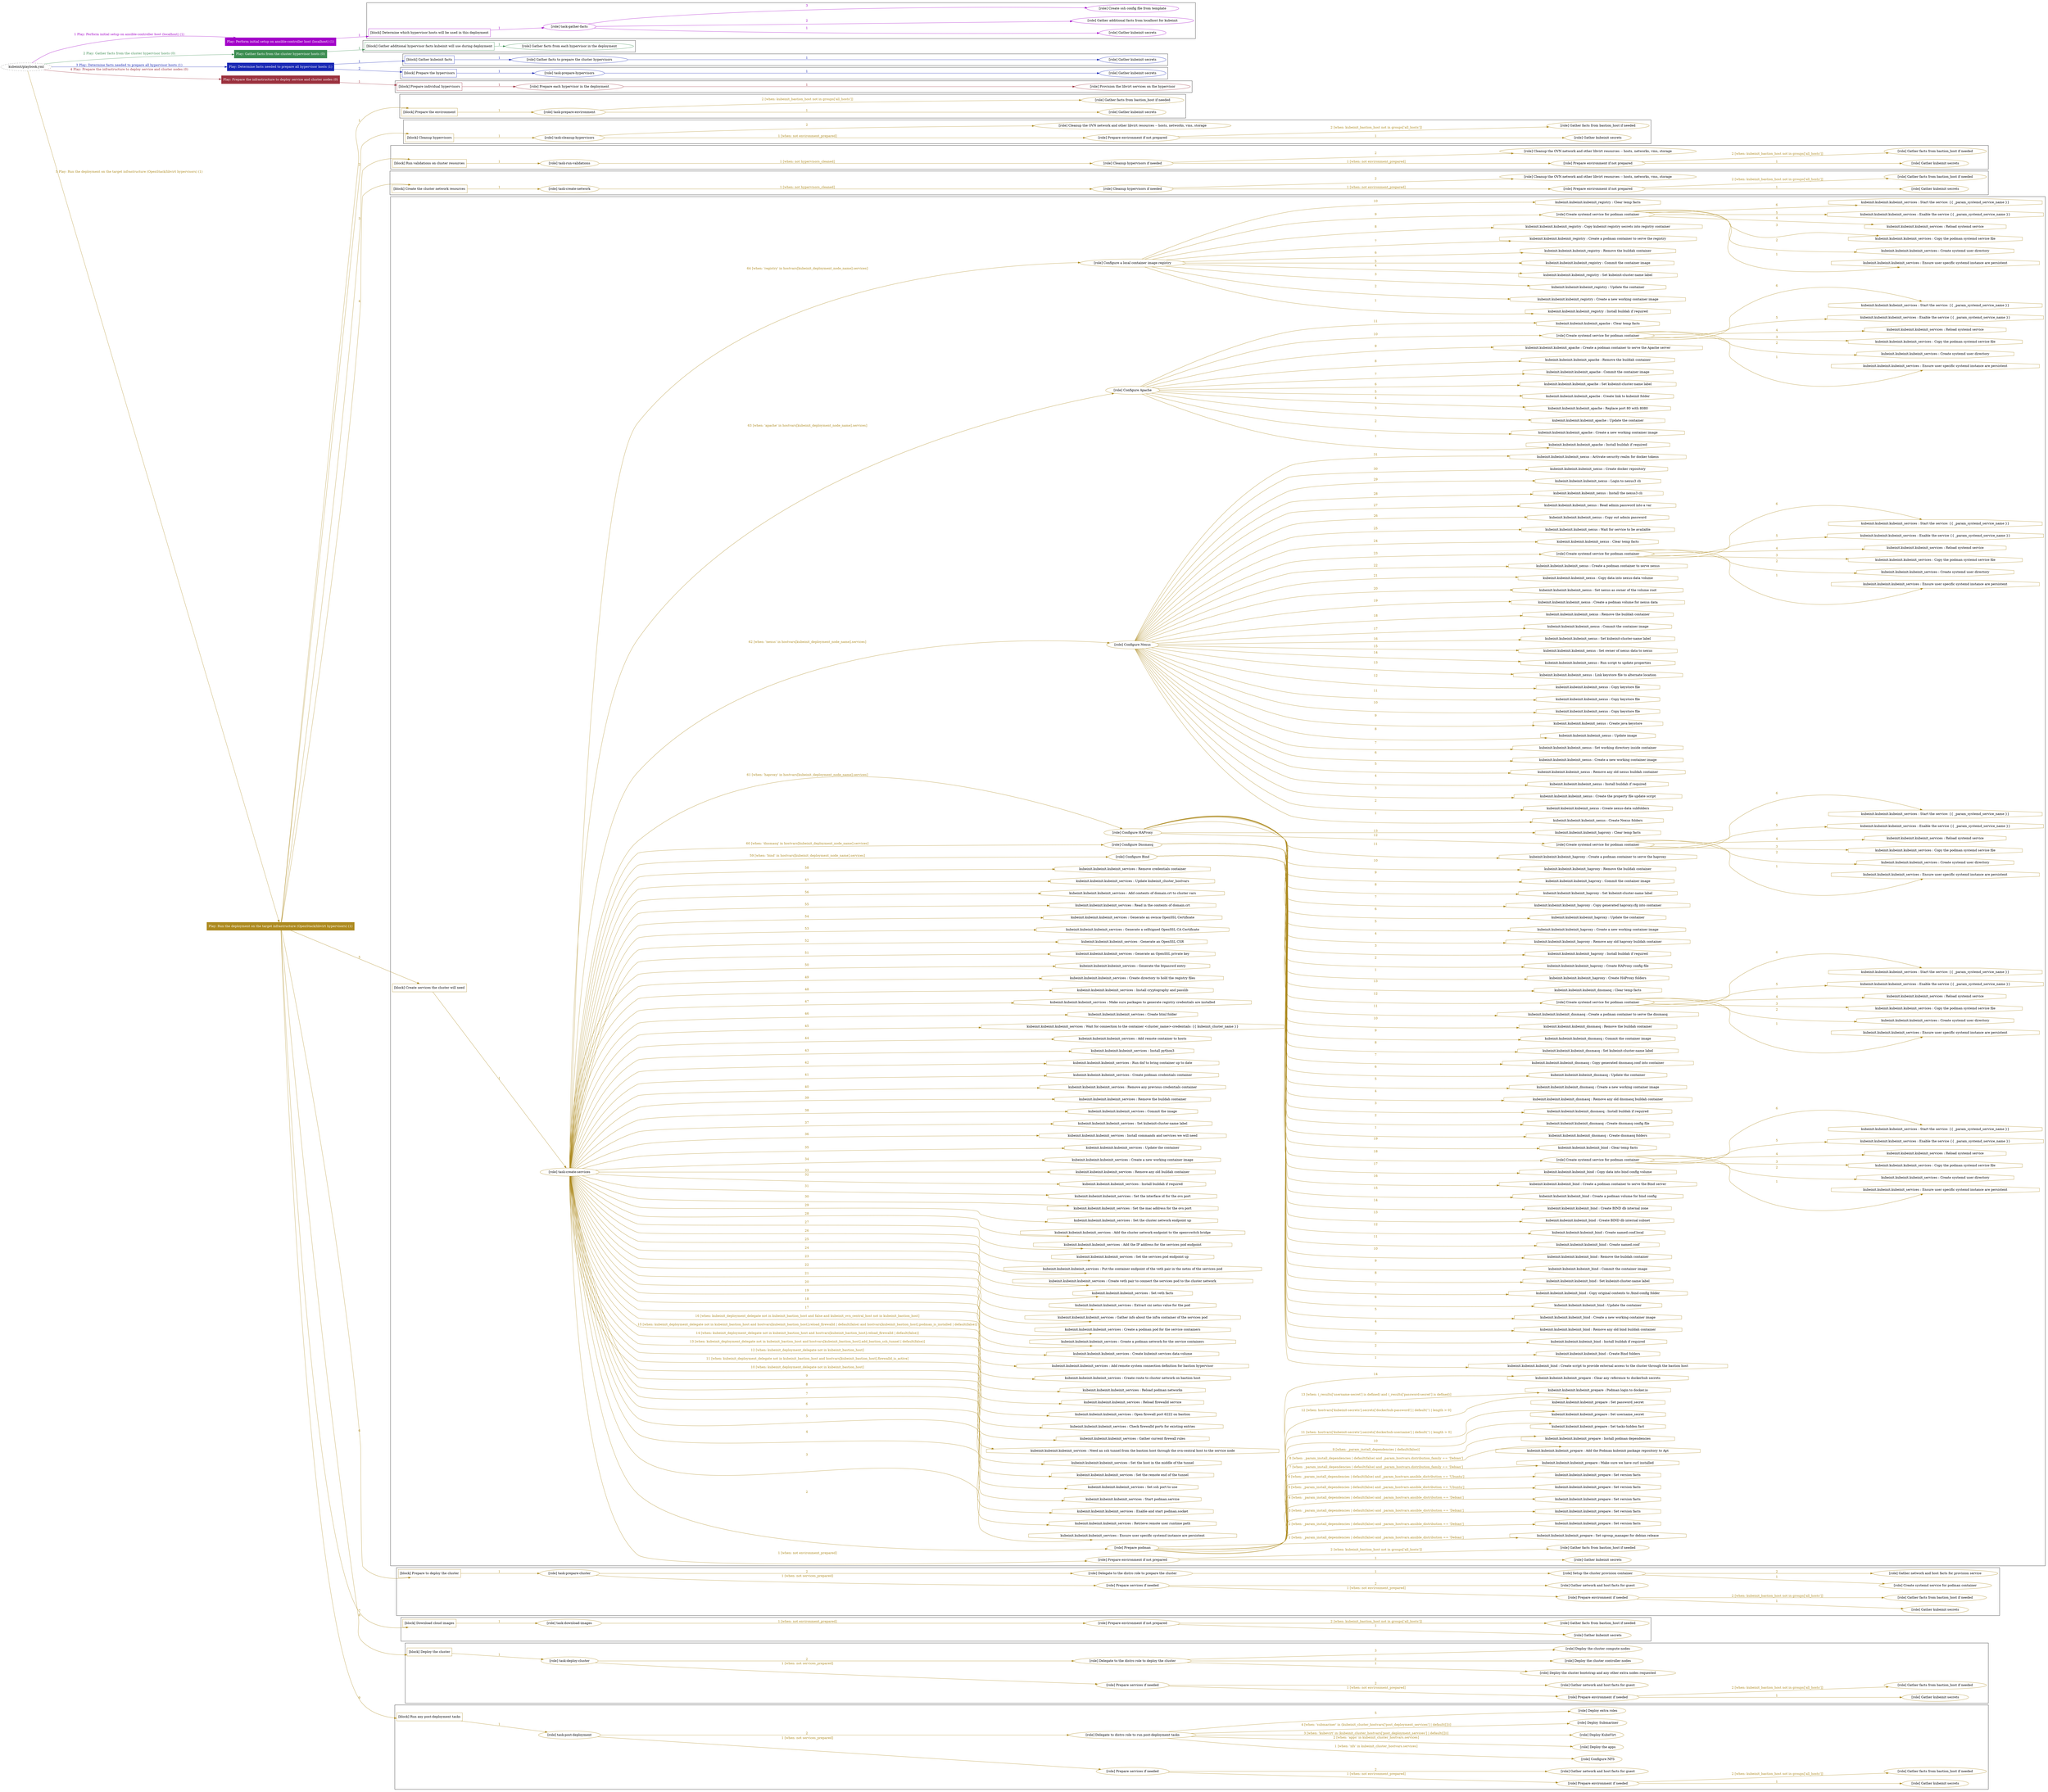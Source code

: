 digraph {
	graph [concentrate=true ordering=in rankdir=LR ratio=fill]
	edge [esep=5 sep=10]
	"kubeinit/playbook.yml" [URL="/home/runner/work/kubeinit/kubeinit/kubeinit/playbook.yml" id=playbook_15774a80 style=dotted]
	"kubeinit/playbook.yml" -> play_10eb1b50 [label="1 Play: Perform initial setup on ansible-controller host (localhost) (1)" color="#a303c9" fontcolor="#a303c9" id=edge_play_10eb1b50 labeltooltip="1 Play: Perform initial setup on ansible-controller host (localhost) (1)" tooltip="1 Play: Perform initial setup on ansible-controller host (localhost) (1)"]
	subgraph "Play: Perform initial setup on ansible-controller host (localhost) (1)" {
		play_10eb1b50 [label="Play: Perform initial setup on ansible-controller host (localhost) (1)" URL="/home/runner/work/kubeinit/kubeinit/kubeinit/playbook.yml" color="#a303c9" fontcolor="#ffffff" id=play_10eb1b50 shape=box style=filled tooltip=localhost]
		play_10eb1b50 -> block_f5c2cf0c [label=1 color="#a303c9" fontcolor="#a303c9" id=edge_block_f5c2cf0c labeltooltip=1 tooltip=1]
		subgraph cluster_block_f5c2cf0c {
			block_f5c2cf0c [label="[block] Determine which hypervisor hosts will be used in this deployment" URL="/home/runner/work/kubeinit/kubeinit/kubeinit/playbook.yml" color="#a303c9" id=block_f5c2cf0c labeltooltip="Determine which hypervisor hosts will be used in this deployment" shape=box tooltip="Determine which hypervisor hosts will be used in this deployment"]
			block_f5c2cf0c -> role_bb8e1881 [label="1 " color="#a303c9" fontcolor="#a303c9" id=edge_role_bb8e1881 labeltooltip="1 " tooltip="1 "]
			subgraph "task-gather-facts" {
				role_bb8e1881 [label="[role] task-gather-facts" URL="/home/runner/work/kubeinit/kubeinit/kubeinit/playbook.yml" color="#a303c9" id=role_bb8e1881 tooltip="task-gather-facts"]
				role_bb8e1881 -> role_b2544333 [label="1 " color="#a303c9" fontcolor="#a303c9" id=edge_role_b2544333 labeltooltip="1 " tooltip="1 "]
				subgraph "Gather kubeinit secrets" {
					role_b2544333 [label="[role] Gather kubeinit secrets" URL="/home/runner/.ansible/collections/ansible_collections/kubeinit/kubeinit/roles/kubeinit_prepare/tasks/build_hypervisors_group.yml" color="#a303c9" id=role_b2544333 tooltip="Gather kubeinit secrets"]
				}
				role_bb8e1881 -> role_ced38550 [label="2 " color="#a303c9" fontcolor="#a303c9" id=edge_role_ced38550 labeltooltip="2 " tooltip="2 "]
				subgraph "Gather additional facts from localhost for kubeinit" {
					role_ced38550 [label="[role] Gather additional facts from localhost for kubeinit" URL="/home/runner/.ansible/collections/ansible_collections/kubeinit/kubeinit/roles/kubeinit_prepare/tasks/build_hypervisors_group.yml" color="#a303c9" id=role_ced38550 tooltip="Gather additional facts from localhost for kubeinit"]
				}
				role_bb8e1881 -> role_fbe1b59c [label="3 " color="#a303c9" fontcolor="#a303c9" id=edge_role_fbe1b59c labeltooltip="3 " tooltip="3 "]
				subgraph "Create ssh config file from template" {
					role_fbe1b59c [label="[role] Create ssh config file from template" URL="/home/runner/.ansible/collections/ansible_collections/kubeinit/kubeinit/roles/kubeinit_prepare/tasks/build_hypervisors_group.yml" color="#a303c9" id=role_fbe1b59c tooltip="Create ssh config file from template"]
				}
			}
		}
	}
	"kubeinit/playbook.yml" -> play_bfeb97ad [label="2 Play: Gather facts from the cluster hypervisor hosts (0)" color="#3e8e53" fontcolor="#3e8e53" id=edge_play_bfeb97ad labeltooltip="2 Play: Gather facts from the cluster hypervisor hosts (0)" tooltip="2 Play: Gather facts from the cluster hypervisor hosts (0)"]
	subgraph "Play: Gather facts from the cluster hypervisor hosts (0)" {
		play_bfeb97ad [label="Play: Gather facts from the cluster hypervisor hosts (0)" URL="/home/runner/work/kubeinit/kubeinit/kubeinit/playbook.yml" color="#3e8e53" fontcolor="#ffffff" id=play_bfeb97ad shape=box style=filled tooltip="Play: Gather facts from the cluster hypervisor hosts (0)"]
		play_bfeb97ad -> block_89457b97 [label=1 color="#3e8e53" fontcolor="#3e8e53" id=edge_block_89457b97 labeltooltip=1 tooltip=1]
		subgraph cluster_block_89457b97 {
			block_89457b97 [label="[block] Gather additional hypervisor facts kubeinit will use during deployment" URL="/home/runner/work/kubeinit/kubeinit/kubeinit/playbook.yml" color="#3e8e53" id=block_89457b97 labeltooltip="Gather additional hypervisor facts kubeinit will use during deployment" shape=box tooltip="Gather additional hypervisor facts kubeinit will use during deployment"]
			block_89457b97 -> role_60fe0b51 [label="1 " color="#3e8e53" fontcolor="#3e8e53" id=edge_role_60fe0b51 labeltooltip="1 " tooltip="1 "]
			subgraph "Gather facts from each hypervisor in the deployment" {
				role_60fe0b51 [label="[role] Gather facts from each hypervisor in the deployment" URL="/home/runner/work/kubeinit/kubeinit/kubeinit/playbook.yml" color="#3e8e53" id=role_60fe0b51 tooltip="Gather facts from each hypervisor in the deployment"]
			}
		}
	}
	"kubeinit/playbook.yml" -> play_8a509635 [label="3 Play: Determine facts needed to prepare all hypervisor hosts (1)" color="#1827b4" fontcolor="#1827b4" id=edge_play_8a509635 labeltooltip="3 Play: Determine facts needed to prepare all hypervisor hosts (1)" tooltip="3 Play: Determine facts needed to prepare all hypervisor hosts (1)"]
	subgraph "Play: Determine facts needed to prepare all hypervisor hosts (1)" {
		play_8a509635 [label="Play: Determine facts needed to prepare all hypervisor hosts (1)" URL="/home/runner/work/kubeinit/kubeinit/kubeinit/playbook.yml" color="#1827b4" fontcolor="#ffffff" id=play_8a509635 shape=box style=filled tooltip=localhost]
		play_8a509635 -> block_667eff60 [label=1 color="#1827b4" fontcolor="#1827b4" id=edge_block_667eff60 labeltooltip=1 tooltip=1]
		subgraph cluster_block_667eff60 {
			block_667eff60 [label="[block] Gather kubeinit facts" URL="/home/runner/work/kubeinit/kubeinit/kubeinit/playbook.yml" color="#1827b4" id=block_667eff60 labeltooltip="Gather kubeinit facts" shape=box tooltip="Gather kubeinit facts"]
			block_667eff60 -> role_ae3efef6 [label="1 " color="#1827b4" fontcolor="#1827b4" id=edge_role_ae3efef6 labeltooltip="1 " tooltip="1 "]
			subgraph "Gather facts to prepare the cluster hypervisors" {
				role_ae3efef6 [label="[role] Gather facts to prepare the cluster hypervisors" URL="/home/runner/work/kubeinit/kubeinit/kubeinit/playbook.yml" color="#1827b4" id=role_ae3efef6 tooltip="Gather facts to prepare the cluster hypervisors"]
				role_ae3efef6 -> role_27094528 [label="1 " color="#1827b4" fontcolor="#1827b4" id=edge_role_27094528 labeltooltip="1 " tooltip="1 "]
				subgraph "Gather kubeinit secrets" {
					role_27094528 [label="[role] Gather kubeinit secrets" URL="/home/runner/.ansible/collections/ansible_collections/kubeinit/kubeinit/roles/kubeinit_prepare/tasks/gather_kubeinit_facts.yml" color="#1827b4" id=role_27094528 tooltip="Gather kubeinit secrets"]
				}
			}
		}
		play_8a509635 -> block_cf3462ce [label=2 color="#1827b4" fontcolor="#1827b4" id=edge_block_cf3462ce labeltooltip=2 tooltip=2]
		subgraph cluster_block_cf3462ce {
			block_cf3462ce [label="[block] Prepare the hypervisors" URL="/home/runner/work/kubeinit/kubeinit/kubeinit/playbook.yml" color="#1827b4" id=block_cf3462ce labeltooltip="Prepare the hypervisors" shape=box tooltip="Prepare the hypervisors"]
			block_cf3462ce -> role_8d0eccf7 [label="1 " color="#1827b4" fontcolor="#1827b4" id=edge_role_8d0eccf7 labeltooltip="1 " tooltip="1 "]
			subgraph "task-prepare-hypervisors" {
				role_8d0eccf7 [label="[role] task-prepare-hypervisors" URL="/home/runner/work/kubeinit/kubeinit/kubeinit/playbook.yml" color="#1827b4" id=role_8d0eccf7 tooltip="task-prepare-hypervisors"]
				role_8d0eccf7 -> role_287f6276 [label="1 " color="#1827b4" fontcolor="#1827b4" id=edge_role_287f6276 labeltooltip="1 " tooltip="1 "]
				subgraph "Gather kubeinit secrets" {
					role_287f6276 [label="[role] Gather kubeinit secrets" URL="/home/runner/.ansible/collections/ansible_collections/kubeinit/kubeinit/roles/kubeinit_prepare/tasks/gather_kubeinit_facts.yml" color="#1827b4" id=role_287f6276 tooltip="Gather kubeinit secrets"]
				}
			}
		}
	}
	"kubeinit/playbook.yml" -> play_5f400b73 [label="4 Play: Prepare the infrastructure to deploy service and cluster nodes (0)" color="#9b313e" fontcolor="#9b313e" id=edge_play_5f400b73 labeltooltip="4 Play: Prepare the infrastructure to deploy service and cluster nodes (0)" tooltip="4 Play: Prepare the infrastructure to deploy service and cluster nodes (0)"]
	subgraph "Play: Prepare the infrastructure to deploy service and cluster nodes (0)" {
		play_5f400b73 [label="Play: Prepare the infrastructure to deploy service and cluster nodes (0)" URL="/home/runner/work/kubeinit/kubeinit/kubeinit/playbook.yml" color="#9b313e" fontcolor="#ffffff" id=play_5f400b73 shape=box style=filled tooltip="Play: Prepare the infrastructure to deploy service and cluster nodes (0)"]
		play_5f400b73 -> block_99540528 [label=1 color="#9b313e" fontcolor="#9b313e" id=edge_block_99540528 labeltooltip=1 tooltip=1]
		subgraph cluster_block_99540528 {
			block_99540528 [label="[block] Prepare individual hypervisors" URL="/home/runner/work/kubeinit/kubeinit/kubeinit/playbook.yml" color="#9b313e" id=block_99540528 labeltooltip="Prepare individual hypervisors" shape=box tooltip="Prepare individual hypervisors"]
			block_99540528 -> role_16d9ed30 [label="1 " color="#9b313e" fontcolor="#9b313e" id=edge_role_16d9ed30 labeltooltip="1 " tooltip="1 "]
			subgraph "Prepare each hypervisor in the deployment" {
				role_16d9ed30 [label="[role] Prepare each hypervisor in the deployment" URL="/home/runner/work/kubeinit/kubeinit/kubeinit/playbook.yml" color="#9b313e" id=role_16d9ed30 tooltip="Prepare each hypervisor in the deployment"]
				role_16d9ed30 -> role_0a3e21a6 [label="1 " color="#9b313e" fontcolor="#9b313e" id=edge_role_0a3e21a6 labeltooltip="1 " tooltip="1 "]
				subgraph "Provision the libvirt services on the hypervisor" {
					role_0a3e21a6 [label="[role] Provision the libvirt services on the hypervisor" URL="/home/runner/.ansible/collections/ansible_collections/kubeinit/kubeinit/roles/kubeinit_prepare/tasks/prepare_hypervisor.yml" color="#9b313e" id=role_0a3e21a6 tooltip="Provision the libvirt services on the hypervisor"]
				}
			}
		}
	}
	"kubeinit/playbook.yml" -> play_b97d4134 [label="5 Play: Run the deployment on the target infrastructure (OpenStack/libvirt hypervisors) (1)" color="#ad8a1f" fontcolor="#ad8a1f" id=edge_play_b97d4134 labeltooltip="5 Play: Run the deployment on the target infrastructure (OpenStack/libvirt hypervisors) (1)" tooltip="5 Play: Run the deployment on the target infrastructure (OpenStack/libvirt hypervisors) (1)"]
	subgraph "Play: Run the deployment on the target infrastructure (OpenStack/libvirt hypervisors) (1)" {
		play_b97d4134 [label="Play: Run the deployment on the target infrastructure (OpenStack/libvirt hypervisors) (1)" URL="/home/runner/work/kubeinit/kubeinit/kubeinit/playbook.yml" color="#ad8a1f" fontcolor="#ffffff" id=play_b97d4134 shape=box style=filled tooltip=localhost]
		play_b97d4134 -> block_226e5cbe [label=1 color="#ad8a1f" fontcolor="#ad8a1f" id=edge_block_226e5cbe labeltooltip=1 tooltip=1]
		subgraph cluster_block_226e5cbe {
			block_226e5cbe [label="[block] Prepare the environment" URL="/home/runner/work/kubeinit/kubeinit/kubeinit/playbook.yml" color="#ad8a1f" id=block_226e5cbe labeltooltip="Prepare the environment" shape=box tooltip="Prepare the environment"]
			block_226e5cbe -> role_614ac820 [label="1 " color="#ad8a1f" fontcolor="#ad8a1f" id=edge_role_614ac820 labeltooltip="1 " tooltip="1 "]
			subgraph "task-prepare-environment" {
				role_614ac820 [label="[role] task-prepare-environment" URL="/home/runner/work/kubeinit/kubeinit/kubeinit/playbook.yml" color="#ad8a1f" id=role_614ac820 tooltip="task-prepare-environment"]
				role_614ac820 -> role_ff8b8b04 [label="1 " color="#ad8a1f" fontcolor="#ad8a1f" id=edge_role_ff8b8b04 labeltooltip="1 " tooltip="1 "]
				subgraph "Gather kubeinit secrets" {
					role_ff8b8b04 [label="[role] Gather kubeinit secrets" URL="/home/runner/.ansible/collections/ansible_collections/kubeinit/kubeinit/roles/kubeinit_prepare/tasks/gather_kubeinit_facts.yml" color="#ad8a1f" id=role_ff8b8b04 tooltip="Gather kubeinit secrets"]
				}
				role_614ac820 -> role_a235036d [label="2 [when: kubeinit_bastion_host not in groups['all_hosts']]" color="#ad8a1f" fontcolor="#ad8a1f" id=edge_role_a235036d labeltooltip="2 [when: kubeinit_bastion_host not in groups['all_hosts']]" tooltip="2 [when: kubeinit_bastion_host not in groups['all_hosts']]"]
				subgraph "Gather facts from bastion_host if needed" {
					role_a235036d [label="[role] Gather facts from bastion_host if needed" URL="/home/runner/.ansible/collections/ansible_collections/kubeinit/kubeinit/roles/kubeinit_prepare/tasks/main.yml" color="#ad8a1f" id=role_a235036d tooltip="Gather facts from bastion_host if needed"]
				}
			}
		}
		play_b97d4134 -> block_050fa22e [label=2 color="#ad8a1f" fontcolor="#ad8a1f" id=edge_block_050fa22e labeltooltip=2 tooltip=2]
		subgraph cluster_block_050fa22e {
			block_050fa22e [label="[block] Cleanup hypervisors" URL="/home/runner/work/kubeinit/kubeinit/kubeinit/playbook.yml" color="#ad8a1f" id=block_050fa22e labeltooltip="Cleanup hypervisors" shape=box tooltip="Cleanup hypervisors"]
			block_050fa22e -> role_9009bb64 [label="1 " color="#ad8a1f" fontcolor="#ad8a1f" id=edge_role_9009bb64 labeltooltip="1 " tooltip="1 "]
			subgraph "task-cleanup-hypervisors" {
				role_9009bb64 [label="[role] task-cleanup-hypervisors" URL="/home/runner/work/kubeinit/kubeinit/kubeinit/playbook.yml" color="#ad8a1f" id=role_9009bb64 tooltip="task-cleanup-hypervisors"]
				role_9009bb64 -> role_f50646f6 [label="1 [when: not environment_prepared]" color="#ad8a1f" fontcolor="#ad8a1f" id=edge_role_f50646f6 labeltooltip="1 [when: not environment_prepared]" tooltip="1 [when: not environment_prepared]"]
				subgraph "Prepare environment if not prepared" {
					role_f50646f6 [label="[role] Prepare environment if not prepared" URL="/home/runner/.ansible/collections/ansible_collections/kubeinit/kubeinit/roles/kubeinit_libvirt/tasks/cleanup_hypervisors.yml" color="#ad8a1f" id=role_f50646f6 tooltip="Prepare environment if not prepared"]
					role_f50646f6 -> role_9cf1d26f [label="1 " color="#ad8a1f" fontcolor="#ad8a1f" id=edge_role_9cf1d26f labeltooltip="1 " tooltip="1 "]
					subgraph "Gather kubeinit secrets" {
						role_9cf1d26f [label="[role] Gather kubeinit secrets" URL="/home/runner/.ansible/collections/ansible_collections/kubeinit/kubeinit/roles/kubeinit_prepare/tasks/gather_kubeinit_facts.yml" color="#ad8a1f" id=role_9cf1d26f tooltip="Gather kubeinit secrets"]
					}
					role_f50646f6 -> role_97674ca3 [label="2 [when: kubeinit_bastion_host not in groups['all_hosts']]" color="#ad8a1f" fontcolor="#ad8a1f" id=edge_role_97674ca3 labeltooltip="2 [when: kubeinit_bastion_host not in groups['all_hosts']]" tooltip="2 [when: kubeinit_bastion_host not in groups['all_hosts']]"]
					subgraph "Gather facts from bastion_host if needed" {
						role_97674ca3 [label="[role] Gather facts from bastion_host if needed" URL="/home/runner/.ansible/collections/ansible_collections/kubeinit/kubeinit/roles/kubeinit_prepare/tasks/main.yml" color="#ad8a1f" id=role_97674ca3 tooltip="Gather facts from bastion_host if needed"]
					}
				}
				role_9009bb64 -> role_53f0619e [label="2 " color="#ad8a1f" fontcolor="#ad8a1f" id=edge_role_53f0619e labeltooltip="2 " tooltip="2 "]
				subgraph "Cleanup the OVN network and other libvirt resources -- hosts, networks, vms, storage" {
					role_53f0619e [label="[role] Cleanup the OVN network and other libvirt resources -- hosts, networks, vms, storage" URL="/home/runner/.ansible/collections/ansible_collections/kubeinit/kubeinit/roles/kubeinit_libvirt/tasks/cleanup_hypervisors.yml" color="#ad8a1f" id=role_53f0619e tooltip="Cleanup the OVN network and other libvirt resources -- hosts, networks, vms, storage"]
				}
			}
		}
		play_b97d4134 -> block_d9e0a7de [label=3 color="#ad8a1f" fontcolor="#ad8a1f" id=edge_block_d9e0a7de labeltooltip=3 tooltip=3]
		subgraph cluster_block_d9e0a7de {
			block_d9e0a7de [label="[block] Run validations on cluster resources" URL="/home/runner/work/kubeinit/kubeinit/kubeinit/playbook.yml" color="#ad8a1f" id=block_d9e0a7de labeltooltip="Run validations on cluster resources" shape=box tooltip="Run validations on cluster resources"]
			block_d9e0a7de -> role_dd8513e3 [label="1 " color="#ad8a1f" fontcolor="#ad8a1f" id=edge_role_dd8513e3 labeltooltip="1 " tooltip="1 "]
			subgraph "task-run-validations" {
				role_dd8513e3 [label="[role] task-run-validations" URL="/home/runner/work/kubeinit/kubeinit/kubeinit/playbook.yml" color="#ad8a1f" id=role_dd8513e3 tooltip="task-run-validations"]
				role_dd8513e3 -> role_78288ae9 [label="1 [when: not hypervisors_cleaned]" color="#ad8a1f" fontcolor="#ad8a1f" id=edge_role_78288ae9 labeltooltip="1 [when: not hypervisors_cleaned]" tooltip="1 [when: not hypervisors_cleaned]"]
				subgraph "Cleanup hypervisors if needed" {
					role_78288ae9 [label="[role] Cleanup hypervisors if needed" URL="/home/runner/.ansible/collections/ansible_collections/kubeinit/kubeinit/roles/kubeinit_validations/tasks/main.yml" color="#ad8a1f" id=role_78288ae9 tooltip="Cleanup hypervisors if needed"]
					role_78288ae9 -> role_d610bec9 [label="1 [when: not environment_prepared]" color="#ad8a1f" fontcolor="#ad8a1f" id=edge_role_d610bec9 labeltooltip="1 [when: not environment_prepared]" tooltip="1 [when: not environment_prepared]"]
					subgraph "Prepare environment if not prepared" {
						role_d610bec9 [label="[role] Prepare environment if not prepared" URL="/home/runner/.ansible/collections/ansible_collections/kubeinit/kubeinit/roles/kubeinit_libvirt/tasks/cleanup_hypervisors.yml" color="#ad8a1f" id=role_d610bec9 tooltip="Prepare environment if not prepared"]
						role_d610bec9 -> role_e409aa64 [label="1 " color="#ad8a1f" fontcolor="#ad8a1f" id=edge_role_e409aa64 labeltooltip="1 " tooltip="1 "]
						subgraph "Gather kubeinit secrets" {
							role_e409aa64 [label="[role] Gather kubeinit secrets" URL="/home/runner/.ansible/collections/ansible_collections/kubeinit/kubeinit/roles/kubeinit_prepare/tasks/gather_kubeinit_facts.yml" color="#ad8a1f" id=role_e409aa64 tooltip="Gather kubeinit secrets"]
						}
						role_d610bec9 -> role_e877d775 [label="2 [when: kubeinit_bastion_host not in groups['all_hosts']]" color="#ad8a1f" fontcolor="#ad8a1f" id=edge_role_e877d775 labeltooltip="2 [when: kubeinit_bastion_host not in groups['all_hosts']]" tooltip="2 [when: kubeinit_bastion_host not in groups['all_hosts']]"]
						subgraph "Gather facts from bastion_host if needed" {
							role_e877d775 [label="[role] Gather facts from bastion_host if needed" URL="/home/runner/.ansible/collections/ansible_collections/kubeinit/kubeinit/roles/kubeinit_prepare/tasks/main.yml" color="#ad8a1f" id=role_e877d775 tooltip="Gather facts from bastion_host if needed"]
						}
					}
					role_78288ae9 -> role_409755be [label="2 " color="#ad8a1f" fontcolor="#ad8a1f" id=edge_role_409755be labeltooltip="2 " tooltip="2 "]
					subgraph "Cleanup the OVN network and other libvirt resources -- hosts, networks, vms, storage" {
						role_409755be [label="[role] Cleanup the OVN network and other libvirt resources -- hosts, networks, vms, storage" URL="/home/runner/.ansible/collections/ansible_collections/kubeinit/kubeinit/roles/kubeinit_libvirt/tasks/cleanup_hypervisors.yml" color="#ad8a1f" id=role_409755be tooltip="Cleanup the OVN network and other libvirt resources -- hosts, networks, vms, storage"]
					}
				}
			}
		}
		play_b97d4134 -> block_3bfb4725 [label=4 color="#ad8a1f" fontcolor="#ad8a1f" id=edge_block_3bfb4725 labeltooltip=4 tooltip=4]
		subgraph cluster_block_3bfb4725 {
			block_3bfb4725 [label="[block] Create the cluster network resources" URL="/home/runner/work/kubeinit/kubeinit/kubeinit/playbook.yml" color="#ad8a1f" id=block_3bfb4725 labeltooltip="Create the cluster network resources" shape=box tooltip="Create the cluster network resources"]
			block_3bfb4725 -> role_b02d6b00 [label="1 " color="#ad8a1f" fontcolor="#ad8a1f" id=edge_role_b02d6b00 labeltooltip="1 " tooltip="1 "]
			subgraph "task-create-network" {
				role_b02d6b00 [label="[role] task-create-network" URL="/home/runner/work/kubeinit/kubeinit/kubeinit/playbook.yml" color="#ad8a1f" id=role_b02d6b00 tooltip="task-create-network"]
				role_b02d6b00 -> role_51b12378 [label="1 [when: not hypervisors_cleaned]" color="#ad8a1f" fontcolor="#ad8a1f" id=edge_role_51b12378 labeltooltip="1 [when: not hypervisors_cleaned]" tooltip="1 [when: not hypervisors_cleaned]"]
				subgraph "Cleanup hypervisors if needed" {
					role_51b12378 [label="[role] Cleanup hypervisors if needed" URL="/home/runner/.ansible/collections/ansible_collections/kubeinit/kubeinit/roles/kubeinit_libvirt/tasks/create_network.yml" color="#ad8a1f" id=role_51b12378 tooltip="Cleanup hypervisors if needed"]
					role_51b12378 -> role_74d4bf1c [label="1 [when: not environment_prepared]" color="#ad8a1f" fontcolor="#ad8a1f" id=edge_role_74d4bf1c labeltooltip="1 [when: not environment_prepared]" tooltip="1 [when: not environment_prepared]"]
					subgraph "Prepare environment if not prepared" {
						role_74d4bf1c [label="[role] Prepare environment if not prepared" URL="/home/runner/.ansible/collections/ansible_collections/kubeinit/kubeinit/roles/kubeinit_libvirt/tasks/cleanup_hypervisors.yml" color="#ad8a1f" id=role_74d4bf1c tooltip="Prepare environment if not prepared"]
						role_74d4bf1c -> role_2aa6e7c8 [label="1 " color="#ad8a1f" fontcolor="#ad8a1f" id=edge_role_2aa6e7c8 labeltooltip="1 " tooltip="1 "]
						subgraph "Gather kubeinit secrets" {
							role_2aa6e7c8 [label="[role] Gather kubeinit secrets" URL="/home/runner/.ansible/collections/ansible_collections/kubeinit/kubeinit/roles/kubeinit_prepare/tasks/gather_kubeinit_facts.yml" color="#ad8a1f" id=role_2aa6e7c8 tooltip="Gather kubeinit secrets"]
						}
						role_74d4bf1c -> role_fce1c841 [label="2 [when: kubeinit_bastion_host not in groups['all_hosts']]" color="#ad8a1f" fontcolor="#ad8a1f" id=edge_role_fce1c841 labeltooltip="2 [when: kubeinit_bastion_host not in groups['all_hosts']]" tooltip="2 [when: kubeinit_bastion_host not in groups['all_hosts']]"]
						subgraph "Gather facts from bastion_host if needed" {
							role_fce1c841 [label="[role] Gather facts from bastion_host if needed" URL="/home/runner/.ansible/collections/ansible_collections/kubeinit/kubeinit/roles/kubeinit_prepare/tasks/main.yml" color="#ad8a1f" id=role_fce1c841 tooltip="Gather facts from bastion_host if needed"]
						}
					}
					role_51b12378 -> role_e18f03ed [label="2 " color="#ad8a1f" fontcolor="#ad8a1f" id=edge_role_e18f03ed labeltooltip="2 " tooltip="2 "]
					subgraph "Cleanup the OVN network and other libvirt resources -- hosts, networks, vms, storage" {
						role_e18f03ed [label="[role] Cleanup the OVN network and other libvirt resources -- hosts, networks, vms, storage" URL="/home/runner/.ansible/collections/ansible_collections/kubeinit/kubeinit/roles/kubeinit_libvirt/tasks/cleanup_hypervisors.yml" color="#ad8a1f" id=role_e18f03ed tooltip="Cleanup the OVN network and other libvirt resources -- hosts, networks, vms, storage"]
					}
				}
			}
		}
		play_b97d4134 -> block_dbb85c16 [label=5 color="#ad8a1f" fontcolor="#ad8a1f" id=edge_block_dbb85c16 labeltooltip=5 tooltip=5]
		subgraph cluster_block_dbb85c16 {
			block_dbb85c16 [label="[block] Create services the cluster will need" URL="/home/runner/work/kubeinit/kubeinit/kubeinit/playbook.yml" color="#ad8a1f" id=block_dbb85c16 labeltooltip="Create services the cluster will need" shape=box tooltip="Create services the cluster will need"]
			block_dbb85c16 -> role_0848882b [label="1 " color="#ad8a1f" fontcolor="#ad8a1f" id=edge_role_0848882b labeltooltip="1 " tooltip="1 "]
			subgraph "task-create-services" {
				role_0848882b [label="[role] task-create-services" URL="/home/runner/work/kubeinit/kubeinit/kubeinit/playbook.yml" color="#ad8a1f" id=role_0848882b tooltip="task-create-services"]
				role_0848882b -> role_c0550f7d [label="1 [when: not environment_prepared]" color="#ad8a1f" fontcolor="#ad8a1f" id=edge_role_c0550f7d labeltooltip="1 [when: not environment_prepared]" tooltip="1 [when: not environment_prepared]"]
				subgraph "Prepare environment if not prepared" {
					role_c0550f7d [label="[role] Prepare environment if not prepared" URL="/home/runner/.ansible/collections/ansible_collections/kubeinit/kubeinit/roles/kubeinit_services/tasks/main.yml" color="#ad8a1f" id=role_c0550f7d tooltip="Prepare environment if not prepared"]
					role_c0550f7d -> role_a2de49ae [label="1 " color="#ad8a1f" fontcolor="#ad8a1f" id=edge_role_a2de49ae labeltooltip="1 " tooltip="1 "]
					subgraph "Gather kubeinit secrets" {
						role_a2de49ae [label="[role] Gather kubeinit secrets" URL="/home/runner/.ansible/collections/ansible_collections/kubeinit/kubeinit/roles/kubeinit_prepare/tasks/gather_kubeinit_facts.yml" color="#ad8a1f" id=role_a2de49ae tooltip="Gather kubeinit secrets"]
					}
					role_c0550f7d -> role_ec1b68c7 [label="2 [when: kubeinit_bastion_host not in groups['all_hosts']]" color="#ad8a1f" fontcolor="#ad8a1f" id=edge_role_ec1b68c7 labeltooltip="2 [when: kubeinit_bastion_host not in groups['all_hosts']]" tooltip="2 [when: kubeinit_bastion_host not in groups['all_hosts']]"]
					subgraph "Gather facts from bastion_host if needed" {
						role_ec1b68c7 [label="[role] Gather facts from bastion_host if needed" URL="/home/runner/.ansible/collections/ansible_collections/kubeinit/kubeinit/roles/kubeinit_prepare/tasks/main.yml" color="#ad8a1f" id=role_ec1b68c7 tooltip="Gather facts from bastion_host if needed"]
					}
				}
				role_0848882b -> role_21d5a281 [label="2 " color="#ad8a1f" fontcolor="#ad8a1f" id=edge_role_21d5a281 labeltooltip="2 " tooltip="2 "]
				subgraph "Prepare podman" {
					role_21d5a281 [label="[role] Prepare podman" URL="/home/runner/.ansible/collections/ansible_collections/kubeinit/kubeinit/roles/kubeinit_services/tasks/00_create_service_pod.yml" color="#ad8a1f" id=role_21d5a281 tooltip="Prepare podman"]
					task_123fde4d [label="kubeinit.kubeinit.kubeinit_prepare : Set cgroup_manager for debian release" URL="/home/runner/.ansible/collections/ansible_collections/kubeinit/kubeinit/roles/kubeinit_prepare/tasks/prepare_podman.yml" color="#ad8a1f" id=task_123fde4d shape=octagon tooltip="kubeinit.kubeinit.kubeinit_prepare : Set cgroup_manager for debian release"]
					role_21d5a281 -> task_123fde4d [label="1 [when: _param_install_dependencies | default(false) and _param_hostvars.ansible_distribution == 'Debian']" color="#ad8a1f" fontcolor="#ad8a1f" id=edge_task_123fde4d labeltooltip="1 [when: _param_install_dependencies | default(false) and _param_hostvars.ansible_distribution == 'Debian']" tooltip="1 [when: _param_install_dependencies | default(false) and _param_hostvars.ansible_distribution == 'Debian']"]
					task_f62c515e [label="kubeinit.kubeinit.kubeinit_prepare : Set version facts" URL="/home/runner/.ansible/collections/ansible_collections/kubeinit/kubeinit/roles/kubeinit_prepare/tasks/prepare_podman.yml" color="#ad8a1f" id=task_f62c515e shape=octagon tooltip="kubeinit.kubeinit.kubeinit_prepare : Set version facts"]
					role_21d5a281 -> task_f62c515e [label="2 [when: _param_install_dependencies | default(false) and _param_hostvars.ansible_distribution == 'Debian']" color="#ad8a1f" fontcolor="#ad8a1f" id=edge_task_f62c515e labeltooltip="2 [when: _param_install_dependencies | default(false) and _param_hostvars.ansible_distribution == 'Debian']" tooltip="2 [when: _param_install_dependencies | default(false) and _param_hostvars.ansible_distribution == 'Debian']"]
					task_d3ff208e [label="kubeinit.kubeinit.kubeinit_prepare : Set version facts" URL="/home/runner/.ansible/collections/ansible_collections/kubeinit/kubeinit/roles/kubeinit_prepare/tasks/prepare_podman.yml" color="#ad8a1f" id=task_d3ff208e shape=octagon tooltip="kubeinit.kubeinit.kubeinit_prepare : Set version facts"]
					role_21d5a281 -> task_d3ff208e [label="3 [when: _param_install_dependencies | default(false) and _param_hostvars.ansible_distribution == 'Debian']" color="#ad8a1f" fontcolor="#ad8a1f" id=edge_task_d3ff208e labeltooltip="3 [when: _param_install_dependencies | default(false) and _param_hostvars.ansible_distribution == 'Debian']" tooltip="3 [when: _param_install_dependencies | default(false) and _param_hostvars.ansible_distribution == 'Debian']"]
					task_a9eecf18 [label="kubeinit.kubeinit.kubeinit_prepare : Set version facts" URL="/home/runner/.ansible/collections/ansible_collections/kubeinit/kubeinit/roles/kubeinit_prepare/tasks/prepare_podman.yml" color="#ad8a1f" id=task_a9eecf18 shape=octagon tooltip="kubeinit.kubeinit.kubeinit_prepare : Set version facts"]
					role_21d5a281 -> task_a9eecf18 [label="4 [when: _param_install_dependencies | default(false) and _param_hostvars.ansible_distribution == 'Debian']" color="#ad8a1f" fontcolor="#ad8a1f" id=edge_task_a9eecf18 labeltooltip="4 [when: _param_install_dependencies | default(false) and _param_hostvars.ansible_distribution == 'Debian']" tooltip="4 [when: _param_install_dependencies | default(false) and _param_hostvars.ansible_distribution == 'Debian']"]
					task_257360e6 [label="kubeinit.kubeinit.kubeinit_prepare : Set version facts" URL="/home/runner/.ansible/collections/ansible_collections/kubeinit/kubeinit/roles/kubeinit_prepare/tasks/prepare_podman.yml" color="#ad8a1f" id=task_257360e6 shape=octagon tooltip="kubeinit.kubeinit.kubeinit_prepare : Set version facts"]
					role_21d5a281 -> task_257360e6 [label="5 [when: _param_install_dependencies | default(false) and _param_hostvars.ansible_distribution == 'Ubuntu']" color="#ad8a1f" fontcolor="#ad8a1f" id=edge_task_257360e6 labeltooltip="5 [when: _param_install_dependencies | default(false) and _param_hostvars.ansible_distribution == 'Ubuntu']" tooltip="5 [when: _param_install_dependencies | default(false) and _param_hostvars.ansible_distribution == 'Ubuntu']"]
					task_8e7cb107 [label="kubeinit.kubeinit.kubeinit_prepare : Set version facts" URL="/home/runner/.ansible/collections/ansible_collections/kubeinit/kubeinit/roles/kubeinit_prepare/tasks/prepare_podman.yml" color="#ad8a1f" id=task_8e7cb107 shape=octagon tooltip="kubeinit.kubeinit.kubeinit_prepare : Set version facts"]
					role_21d5a281 -> task_8e7cb107 [label="6 [when: _param_install_dependencies | default(false) and _param_hostvars.ansible_distribution == 'Ubuntu']" color="#ad8a1f" fontcolor="#ad8a1f" id=edge_task_8e7cb107 labeltooltip="6 [when: _param_install_dependencies | default(false) and _param_hostvars.ansible_distribution == 'Ubuntu']" tooltip="6 [when: _param_install_dependencies | default(false) and _param_hostvars.ansible_distribution == 'Ubuntu']"]
					task_70f8e9e7 [label="kubeinit.kubeinit.kubeinit_prepare : Make sure we have curl installed" URL="/home/runner/.ansible/collections/ansible_collections/kubeinit/kubeinit/roles/kubeinit_prepare/tasks/prepare_podman.yml" color="#ad8a1f" id=task_70f8e9e7 shape=octagon tooltip="kubeinit.kubeinit.kubeinit_prepare : Make sure we have curl installed"]
					role_21d5a281 -> task_70f8e9e7 [label="7 [when: _param_install_dependencies | default(false) and _param_hostvars.distribution_family == 'Debian']" color="#ad8a1f" fontcolor="#ad8a1f" id=edge_task_70f8e9e7 labeltooltip="7 [when: _param_install_dependencies | default(false) and _param_hostvars.distribution_family == 'Debian']" tooltip="7 [when: _param_install_dependencies | default(false) and _param_hostvars.distribution_family == 'Debian']"]
					task_905b407e [label="kubeinit.kubeinit.kubeinit_prepare : Add the Podman kubeinit package repository to Apt" URL="/home/runner/.ansible/collections/ansible_collections/kubeinit/kubeinit/roles/kubeinit_prepare/tasks/prepare_podman.yml" color="#ad8a1f" id=task_905b407e shape=octagon tooltip="kubeinit.kubeinit.kubeinit_prepare : Add the Podman kubeinit package repository to Apt"]
					role_21d5a281 -> task_905b407e [label="8 [when: _param_install_dependencies | default(false) and _param_hostvars.distribution_family == 'Debian']" color="#ad8a1f" fontcolor="#ad8a1f" id=edge_task_905b407e labeltooltip="8 [when: _param_install_dependencies | default(false) and _param_hostvars.distribution_family == 'Debian']" tooltip="8 [when: _param_install_dependencies | default(false) and _param_hostvars.distribution_family == 'Debian']"]
					task_9341bdc7 [label="kubeinit.kubeinit.kubeinit_prepare : Install podman dependencies" URL="/home/runner/.ansible/collections/ansible_collections/kubeinit/kubeinit/roles/kubeinit_prepare/tasks/prepare_podman.yml" color="#ad8a1f" id=task_9341bdc7 shape=octagon tooltip="kubeinit.kubeinit.kubeinit_prepare : Install podman dependencies"]
					role_21d5a281 -> task_9341bdc7 [label="9 [when: _param_install_dependencies | default(false)]" color="#ad8a1f" fontcolor="#ad8a1f" id=edge_task_9341bdc7 labeltooltip="9 [when: _param_install_dependencies | default(false)]" tooltip="9 [when: _param_install_dependencies | default(false)]"]
					task_fb2845dc [label="kubeinit.kubeinit.kubeinit_prepare : Set tasks-hidden fact" URL="/home/runner/.ansible/collections/ansible_collections/kubeinit/kubeinit/roles/kubeinit_prepare/tasks/prepare_podman.yml" color="#ad8a1f" id=task_fb2845dc shape=octagon tooltip="kubeinit.kubeinit.kubeinit_prepare : Set tasks-hidden fact"]
					role_21d5a281 -> task_fb2845dc [label="10 " color="#ad8a1f" fontcolor="#ad8a1f" id=edge_task_fb2845dc labeltooltip="10 " tooltip="10 "]
					task_79355423 [label="kubeinit.kubeinit.kubeinit_prepare : Set username_secret" URL="/home/runner/.ansible/collections/ansible_collections/kubeinit/kubeinit/roles/kubeinit_prepare/tasks/prepare_podman.yml" color="#ad8a1f" id=task_79355423 shape=octagon tooltip="kubeinit.kubeinit.kubeinit_prepare : Set username_secret"]
					role_21d5a281 -> task_79355423 [label="11 [when: hostvars['kubeinit-secrets'].secrets['dockerhub-username'] | default('') | length > 0]" color="#ad8a1f" fontcolor="#ad8a1f" id=edge_task_79355423 labeltooltip="11 [when: hostvars['kubeinit-secrets'].secrets['dockerhub-username'] | default('') | length > 0]" tooltip="11 [when: hostvars['kubeinit-secrets'].secrets['dockerhub-username'] | default('') | length > 0]"]
					task_74333513 [label="kubeinit.kubeinit.kubeinit_prepare : Set password_secret" URL="/home/runner/.ansible/collections/ansible_collections/kubeinit/kubeinit/roles/kubeinit_prepare/tasks/prepare_podman.yml" color="#ad8a1f" id=task_74333513 shape=octagon tooltip="kubeinit.kubeinit.kubeinit_prepare : Set password_secret"]
					role_21d5a281 -> task_74333513 [label="12 [when: hostvars['kubeinit-secrets'].secrets['dockerhub-password'] | default('') | length > 0]" color="#ad8a1f" fontcolor="#ad8a1f" id=edge_task_74333513 labeltooltip="12 [when: hostvars['kubeinit-secrets'].secrets['dockerhub-password'] | default('') | length > 0]" tooltip="12 [when: hostvars['kubeinit-secrets'].secrets['dockerhub-password'] | default('') | length > 0]"]
					task_b2cc7cf3 [label="kubeinit.kubeinit.kubeinit_prepare : Podman login to docker.io" URL="/home/runner/.ansible/collections/ansible_collections/kubeinit/kubeinit/roles/kubeinit_prepare/tasks/prepare_podman.yml" color="#ad8a1f" id=task_b2cc7cf3 shape=octagon tooltip="kubeinit.kubeinit.kubeinit_prepare : Podman login to docker.io"]
					role_21d5a281 -> task_b2cc7cf3 [label="13 [when: (_results['username-secret'] is defined) and (_results['password-secret'] is defined)]" color="#ad8a1f" fontcolor="#ad8a1f" id=edge_task_b2cc7cf3 labeltooltip="13 [when: (_results['username-secret'] is defined) and (_results['password-secret'] is defined)]" tooltip="13 [when: (_results['username-secret'] is defined) and (_results['password-secret'] is defined)]"]
					task_a0c7db84 [label="kubeinit.kubeinit.kubeinit_prepare : Clear any reference to dockerhub secrets" URL="/home/runner/.ansible/collections/ansible_collections/kubeinit/kubeinit/roles/kubeinit_prepare/tasks/prepare_podman.yml" color="#ad8a1f" id=task_a0c7db84 shape=octagon tooltip="kubeinit.kubeinit.kubeinit_prepare : Clear any reference to dockerhub secrets"]
					role_21d5a281 -> task_a0c7db84 [label="14 " color="#ad8a1f" fontcolor="#ad8a1f" id=edge_task_a0c7db84 labeltooltip="14 " tooltip="14 "]
				}
				task_3bb63087 [label="kubeinit.kubeinit.kubeinit_services : Ensure user specific systemd instance are persistent" URL="/home/runner/.ansible/collections/ansible_collections/kubeinit/kubeinit/roles/kubeinit_services/tasks/00_create_service_pod.yml" color="#ad8a1f" id=task_3bb63087 shape=octagon tooltip="kubeinit.kubeinit.kubeinit_services : Ensure user specific systemd instance are persistent"]
				role_0848882b -> task_3bb63087 [label="3 " color="#ad8a1f" fontcolor="#ad8a1f" id=edge_task_3bb63087 labeltooltip="3 " tooltip="3 "]
				task_2c569d0f [label="kubeinit.kubeinit.kubeinit_services : Retrieve remote user runtime path" URL="/home/runner/.ansible/collections/ansible_collections/kubeinit/kubeinit/roles/kubeinit_services/tasks/00_create_service_pod.yml" color="#ad8a1f" id=task_2c569d0f shape=octagon tooltip="kubeinit.kubeinit.kubeinit_services : Retrieve remote user runtime path"]
				role_0848882b -> task_2c569d0f [label="4 " color="#ad8a1f" fontcolor="#ad8a1f" id=edge_task_2c569d0f labeltooltip="4 " tooltip="4 "]
				task_ead36f02 [label="kubeinit.kubeinit.kubeinit_services : Enable and start podman.socket" URL="/home/runner/.ansible/collections/ansible_collections/kubeinit/kubeinit/roles/kubeinit_services/tasks/00_create_service_pod.yml" color="#ad8a1f" id=task_ead36f02 shape=octagon tooltip="kubeinit.kubeinit.kubeinit_services : Enable and start podman.socket"]
				role_0848882b -> task_ead36f02 [label="5 " color="#ad8a1f" fontcolor="#ad8a1f" id=edge_task_ead36f02 labeltooltip="5 " tooltip="5 "]
				task_4c06a170 [label="kubeinit.kubeinit.kubeinit_services : Start podman.service" URL="/home/runner/.ansible/collections/ansible_collections/kubeinit/kubeinit/roles/kubeinit_services/tasks/00_create_service_pod.yml" color="#ad8a1f" id=task_4c06a170 shape=octagon tooltip="kubeinit.kubeinit.kubeinit_services : Start podman.service"]
				role_0848882b -> task_4c06a170 [label="6 " color="#ad8a1f" fontcolor="#ad8a1f" id=edge_task_4c06a170 labeltooltip="6 " tooltip="6 "]
				task_72a40917 [label="kubeinit.kubeinit.kubeinit_services : Set ssh port to use" URL="/home/runner/.ansible/collections/ansible_collections/kubeinit/kubeinit/roles/kubeinit_services/tasks/00_create_service_pod.yml" color="#ad8a1f" id=task_72a40917 shape=octagon tooltip="kubeinit.kubeinit.kubeinit_services : Set ssh port to use"]
				role_0848882b -> task_72a40917 [label="7 " color="#ad8a1f" fontcolor="#ad8a1f" id=edge_task_72a40917 labeltooltip="7 " tooltip="7 "]
				task_39ec14ab [label="kubeinit.kubeinit.kubeinit_services : Set the remote end of the tunnel" URL="/home/runner/.ansible/collections/ansible_collections/kubeinit/kubeinit/roles/kubeinit_services/tasks/00_create_service_pod.yml" color="#ad8a1f" id=task_39ec14ab shape=octagon tooltip="kubeinit.kubeinit.kubeinit_services : Set the remote end of the tunnel"]
				role_0848882b -> task_39ec14ab [label="8 " color="#ad8a1f" fontcolor="#ad8a1f" id=edge_task_39ec14ab labeltooltip="8 " tooltip="8 "]
				task_ff53b58d [label="kubeinit.kubeinit.kubeinit_services : Set the host in the middle of the tunnel" URL="/home/runner/.ansible/collections/ansible_collections/kubeinit/kubeinit/roles/kubeinit_services/tasks/00_create_service_pod.yml" color="#ad8a1f" id=task_ff53b58d shape=octagon tooltip="kubeinit.kubeinit.kubeinit_services : Set the host in the middle of the tunnel"]
				role_0848882b -> task_ff53b58d [label="9 " color="#ad8a1f" fontcolor="#ad8a1f" id=edge_task_ff53b58d labeltooltip="9 " tooltip="9 "]
				task_07803aec [label="kubeinit.kubeinit.kubeinit_services : Need an ssh tunnel from the bastion host through the ovn-central host to the service node" URL="/home/runner/.ansible/collections/ansible_collections/kubeinit/kubeinit/roles/kubeinit_services/tasks/00_create_service_pod.yml" color="#ad8a1f" id=task_07803aec shape=octagon tooltip="kubeinit.kubeinit.kubeinit_services : Need an ssh tunnel from the bastion host through the ovn-central host to the service node"]
				role_0848882b -> task_07803aec [label="10 [when: kubeinit_deployment_delegate not in kubeinit_bastion_host]" color="#ad8a1f" fontcolor="#ad8a1f" id=edge_task_07803aec labeltooltip="10 [when: kubeinit_deployment_delegate not in kubeinit_bastion_host]" tooltip="10 [when: kubeinit_deployment_delegate not in kubeinit_bastion_host]"]
				task_74d93ef5 [label="kubeinit.kubeinit.kubeinit_services : Gather current firewall rules" URL="/home/runner/.ansible/collections/ansible_collections/kubeinit/kubeinit/roles/kubeinit_services/tasks/00_create_service_pod.yml" color="#ad8a1f" id=task_74d93ef5 shape=octagon tooltip="kubeinit.kubeinit.kubeinit_services : Gather current firewall rules"]
				role_0848882b -> task_74d93ef5 [label="11 [when: kubeinit_deployment_delegate not in kubeinit_bastion_host and hostvars[kubeinit_bastion_host].firewalld_is_active]" color="#ad8a1f" fontcolor="#ad8a1f" id=edge_task_74d93ef5 labeltooltip="11 [when: kubeinit_deployment_delegate not in kubeinit_bastion_host and hostvars[kubeinit_bastion_host].firewalld_is_active]" tooltip="11 [when: kubeinit_deployment_delegate not in kubeinit_bastion_host and hostvars[kubeinit_bastion_host].firewalld_is_active]"]
				task_18d84b5c [label="kubeinit.kubeinit.kubeinit_services : Check firewalld ports for existing entries" URL="/home/runner/.ansible/collections/ansible_collections/kubeinit/kubeinit/roles/kubeinit_services/tasks/00_create_service_pod.yml" color="#ad8a1f" id=task_18d84b5c shape=octagon tooltip="kubeinit.kubeinit.kubeinit_services : Check firewalld ports for existing entries"]
				role_0848882b -> task_18d84b5c [label="12 [when: kubeinit_deployment_delegate not in kubeinit_bastion_host]" color="#ad8a1f" fontcolor="#ad8a1f" id=edge_task_18d84b5c labeltooltip="12 [when: kubeinit_deployment_delegate not in kubeinit_bastion_host]" tooltip="12 [when: kubeinit_deployment_delegate not in kubeinit_bastion_host]"]
				task_5a96dd3e [label="kubeinit.kubeinit.kubeinit_services : Open firewall port 6222 on bastion" URL="/home/runner/.ansible/collections/ansible_collections/kubeinit/kubeinit/roles/kubeinit_services/tasks/00_create_service_pod.yml" color="#ad8a1f" id=task_5a96dd3e shape=octagon tooltip="kubeinit.kubeinit.kubeinit_services : Open firewall port 6222 on bastion"]
				role_0848882b -> task_5a96dd3e [label="13 [when: kubeinit_deployment_delegate not in kubeinit_bastion_host and hostvars[kubeinit_bastion_host].add_bastion_ssh_tunnel | default(false)]" color="#ad8a1f" fontcolor="#ad8a1f" id=edge_task_5a96dd3e labeltooltip="13 [when: kubeinit_deployment_delegate not in kubeinit_bastion_host and hostvars[kubeinit_bastion_host].add_bastion_ssh_tunnel | default(false)]" tooltip="13 [when: kubeinit_deployment_delegate not in kubeinit_bastion_host and hostvars[kubeinit_bastion_host].add_bastion_ssh_tunnel | default(false)]"]
				task_bc18612f [label="kubeinit.kubeinit.kubeinit_services : Reload firewalld service" URL="/home/runner/.ansible/collections/ansible_collections/kubeinit/kubeinit/roles/kubeinit_services/tasks/00_create_service_pod.yml" color="#ad8a1f" id=task_bc18612f shape=octagon tooltip="kubeinit.kubeinit.kubeinit_services : Reload firewalld service"]
				role_0848882b -> task_bc18612f [label="14 [when: kubeinit_deployment_delegate not in kubeinit_bastion_host and hostvars[kubeinit_bastion_host].reload_firewalld | default(false)]" color="#ad8a1f" fontcolor="#ad8a1f" id=edge_task_bc18612f labeltooltip="14 [when: kubeinit_deployment_delegate not in kubeinit_bastion_host and hostvars[kubeinit_bastion_host].reload_firewalld | default(false)]" tooltip="14 [when: kubeinit_deployment_delegate not in kubeinit_bastion_host and hostvars[kubeinit_bastion_host].reload_firewalld | default(false)]"]
				task_52548b3e [label="kubeinit.kubeinit.kubeinit_services : Reload podman networks" URL="/home/runner/.ansible/collections/ansible_collections/kubeinit/kubeinit/roles/kubeinit_services/tasks/00_create_service_pod.yml" color="#ad8a1f" id=task_52548b3e shape=octagon tooltip="kubeinit.kubeinit.kubeinit_services : Reload podman networks"]
				role_0848882b -> task_52548b3e [label="15 [when: kubeinit_deployment_delegate not in kubeinit_bastion_host and hostvars[kubeinit_bastion_host].reload_firewalld | default(false) and hostvars[kubeinit_bastion_host].podman_is_installed | default(false)]" color="#ad8a1f" fontcolor="#ad8a1f" id=edge_task_52548b3e labeltooltip="15 [when: kubeinit_deployment_delegate not in kubeinit_bastion_host and hostvars[kubeinit_bastion_host].reload_firewalld | default(false) and hostvars[kubeinit_bastion_host].podman_is_installed | default(false)]" tooltip="15 [when: kubeinit_deployment_delegate not in kubeinit_bastion_host and hostvars[kubeinit_bastion_host].reload_firewalld | default(false) and hostvars[kubeinit_bastion_host].podman_is_installed | default(false)]"]
				task_193f0904 [label="kubeinit.kubeinit.kubeinit_services : Create route to cluster network on bastion host" URL="/home/runner/.ansible/collections/ansible_collections/kubeinit/kubeinit/roles/kubeinit_services/tasks/00_create_service_pod.yml" color="#ad8a1f" id=task_193f0904 shape=octagon tooltip="kubeinit.kubeinit.kubeinit_services : Create route to cluster network on bastion host"]
				role_0848882b -> task_193f0904 [label="16 [when: kubeinit_deployment_delegate not in kubeinit_bastion_host and false and kubeinit_ovn_central_host not in kubeinit_bastion_host]" color="#ad8a1f" fontcolor="#ad8a1f" id=edge_task_193f0904 labeltooltip="16 [when: kubeinit_deployment_delegate not in kubeinit_bastion_host and false and kubeinit_ovn_central_host not in kubeinit_bastion_host]" tooltip="16 [when: kubeinit_deployment_delegate not in kubeinit_bastion_host and false and kubeinit_ovn_central_host not in kubeinit_bastion_host]"]
				task_bb96ee67 [label="kubeinit.kubeinit.kubeinit_services : Add remote system connection definition for bastion hypervisor" URL="/home/runner/.ansible/collections/ansible_collections/kubeinit/kubeinit/roles/kubeinit_services/tasks/00_create_service_pod.yml" color="#ad8a1f" id=task_bb96ee67 shape=octagon tooltip="kubeinit.kubeinit.kubeinit_services : Add remote system connection definition for bastion hypervisor"]
				role_0848882b -> task_bb96ee67 [label="17 " color="#ad8a1f" fontcolor="#ad8a1f" id=edge_task_bb96ee67 labeltooltip="17 " tooltip="17 "]
				task_464fcda7 [label="kubeinit.kubeinit.kubeinit_services : Create kubeinit services data volume" URL="/home/runner/.ansible/collections/ansible_collections/kubeinit/kubeinit/roles/kubeinit_services/tasks/00_create_service_pod.yml" color="#ad8a1f" id=task_464fcda7 shape=octagon tooltip="kubeinit.kubeinit.kubeinit_services : Create kubeinit services data volume"]
				role_0848882b -> task_464fcda7 [label="18 " color="#ad8a1f" fontcolor="#ad8a1f" id=edge_task_464fcda7 labeltooltip="18 " tooltip="18 "]
				task_7d4c9670 [label="kubeinit.kubeinit.kubeinit_services : Create a podman network for the service containers" URL="/home/runner/.ansible/collections/ansible_collections/kubeinit/kubeinit/roles/kubeinit_services/tasks/00_create_service_pod.yml" color="#ad8a1f" id=task_7d4c9670 shape=octagon tooltip="kubeinit.kubeinit.kubeinit_services : Create a podman network for the service containers"]
				role_0848882b -> task_7d4c9670 [label="19 " color="#ad8a1f" fontcolor="#ad8a1f" id=edge_task_7d4c9670 labeltooltip="19 " tooltip="19 "]
				task_30d37a3d [label="kubeinit.kubeinit.kubeinit_services : Create a podman pod for the service containers" URL="/home/runner/.ansible/collections/ansible_collections/kubeinit/kubeinit/roles/kubeinit_services/tasks/00_create_service_pod.yml" color="#ad8a1f" id=task_30d37a3d shape=octagon tooltip="kubeinit.kubeinit.kubeinit_services : Create a podman pod for the service containers"]
				role_0848882b -> task_30d37a3d [label="20 " color="#ad8a1f" fontcolor="#ad8a1f" id=edge_task_30d37a3d labeltooltip="20 " tooltip="20 "]
				task_baeb7f46 [label="kubeinit.kubeinit.kubeinit_services : Gather info about the infra container of the services pod" URL="/home/runner/.ansible/collections/ansible_collections/kubeinit/kubeinit/roles/kubeinit_services/tasks/00_create_service_pod.yml" color="#ad8a1f" id=task_baeb7f46 shape=octagon tooltip="kubeinit.kubeinit.kubeinit_services : Gather info about the infra container of the services pod"]
				role_0848882b -> task_baeb7f46 [label="21 " color="#ad8a1f" fontcolor="#ad8a1f" id=edge_task_baeb7f46 labeltooltip="21 " tooltip="21 "]
				task_14b9e0ad [label="kubeinit.kubeinit.kubeinit_services : Extract cni netns value for the pod" URL="/home/runner/.ansible/collections/ansible_collections/kubeinit/kubeinit/roles/kubeinit_services/tasks/00_create_service_pod.yml" color="#ad8a1f" id=task_14b9e0ad shape=octagon tooltip="kubeinit.kubeinit.kubeinit_services : Extract cni netns value for the pod"]
				role_0848882b -> task_14b9e0ad [label="22 " color="#ad8a1f" fontcolor="#ad8a1f" id=edge_task_14b9e0ad labeltooltip="22 " tooltip="22 "]
				task_f2aff082 [label="kubeinit.kubeinit.kubeinit_services : Set veth facts" URL="/home/runner/.ansible/collections/ansible_collections/kubeinit/kubeinit/roles/kubeinit_services/tasks/00_create_service_pod.yml" color="#ad8a1f" id=task_f2aff082 shape=octagon tooltip="kubeinit.kubeinit.kubeinit_services : Set veth facts"]
				role_0848882b -> task_f2aff082 [label="23 " color="#ad8a1f" fontcolor="#ad8a1f" id=edge_task_f2aff082 labeltooltip="23 " tooltip="23 "]
				task_f8609419 [label="kubeinit.kubeinit.kubeinit_services : Create veth pair to connect the services pod to the cluster network" URL="/home/runner/.ansible/collections/ansible_collections/kubeinit/kubeinit/roles/kubeinit_services/tasks/00_create_service_pod.yml" color="#ad8a1f" id=task_f8609419 shape=octagon tooltip="kubeinit.kubeinit.kubeinit_services : Create veth pair to connect the services pod to the cluster network"]
				role_0848882b -> task_f8609419 [label="24 " color="#ad8a1f" fontcolor="#ad8a1f" id=edge_task_f8609419 labeltooltip="24 " tooltip="24 "]
				task_10febf8d [label="kubeinit.kubeinit.kubeinit_services : Put the container endpoint of the veth pair in the netns of the services pod" URL="/home/runner/.ansible/collections/ansible_collections/kubeinit/kubeinit/roles/kubeinit_services/tasks/00_create_service_pod.yml" color="#ad8a1f" id=task_10febf8d shape=octagon tooltip="kubeinit.kubeinit.kubeinit_services : Put the container endpoint of the veth pair in the netns of the services pod"]
				role_0848882b -> task_10febf8d [label="25 " color="#ad8a1f" fontcolor="#ad8a1f" id=edge_task_10febf8d labeltooltip="25 " tooltip="25 "]
				task_edc5f610 [label="kubeinit.kubeinit.kubeinit_services : Set the services pod endpoint up" URL="/home/runner/.ansible/collections/ansible_collections/kubeinit/kubeinit/roles/kubeinit_services/tasks/00_create_service_pod.yml" color="#ad8a1f" id=task_edc5f610 shape=octagon tooltip="kubeinit.kubeinit.kubeinit_services : Set the services pod endpoint up"]
				role_0848882b -> task_edc5f610 [label="26 " color="#ad8a1f" fontcolor="#ad8a1f" id=edge_task_edc5f610 labeltooltip="26 " tooltip="26 "]
				task_1ca620f9 [label="kubeinit.kubeinit.kubeinit_services : Add the IP address for the services pod endpoint" URL="/home/runner/.ansible/collections/ansible_collections/kubeinit/kubeinit/roles/kubeinit_services/tasks/00_create_service_pod.yml" color="#ad8a1f" id=task_1ca620f9 shape=octagon tooltip="kubeinit.kubeinit.kubeinit_services : Add the IP address for the services pod endpoint"]
				role_0848882b -> task_1ca620f9 [label="27 " color="#ad8a1f" fontcolor="#ad8a1f" id=edge_task_1ca620f9 labeltooltip="27 " tooltip="27 "]
				task_791c6a28 [label="kubeinit.kubeinit.kubeinit_services : Add the cluster network endpoint to the openvswitch bridge" URL="/home/runner/.ansible/collections/ansible_collections/kubeinit/kubeinit/roles/kubeinit_services/tasks/00_create_service_pod.yml" color="#ad8a1f" id=task_791c6a28 shape=octagon tooltip="kubeinit.kubeinit.kubeinit_services : Add the cluster network endpoint to the openvswitch bridge"]
				role_0848882b -> task_791c6a28 [label="28 " color="#ad8a1f" fontcolor="#ad8a1f" id=edge_task_791c6a28 labeltooltip="28 " tooltip="28 "]
				task_65c58b86 [label="kubeinit.kubeinit.kubeinit_services : Set the cluster network endpoint up" URL="/home/runner/.ansible/collections/ansible_collections/kubeinit/kubeinit/roles/kubeinit_services/tasks/00_create_service_pod.yml" color="#ad8a1f" id=task_65c58b86 shape=octagon tooltip="kubeinit.kubeinit.kubeinit_services : Set the cluster network endpoint up"]
				role_0848882b -> task_65c58b86 [label="29 " color="#ad8a1f" fontcolor="#ad8a1f" id=edge_task_65c58b86 labeltooltip="29 " tooltip="29 "]
				task_fd781971 [label="kubeinit.kubeinit.kubeinit_services : Set the mac address for the ovs port" URL="/home/runner/.ansible/collections/ansible_collections/kubeinit/kubeinit/roles/kubeinit_services/tasks/00_create_service_pod.yml" color="#ad8a1f" id=task_fd781971 shape=octagon tooltip="kubeinit.kubeinit.kubeinit_services : Set the mac address for the ovs port"]
				role_0848882b -> task_fd781971 [label="30 " color="#ad8a1f" fontcolor="#ad8a1f" id=edge_task_fd781971 labeltooltip="30 " tooltip="30 "]
				task_8ae6b929 [label="kubeinit.kubeinit.kubeinit_services : Set the interface id for the ovs port" URL="/home/runner/.ansible/collections/ansible_collections/kubeinit/kubeinit/roles/kubeinit_services/tasks/00_create_service_pod.yml" color="#ad8a1f" id=task_8ae6b929 shape=octagon tooltip="kubeinit.kubeinit.kubeinit_services : Set the interface id for the ovs port"]
				role_0848882b -> task_8ae6b929 [label="31 " color="#ad8a1f" fontcolor="#ad8a1f" id=edge_task_8ae6b929 labeltooltip="31 " tooltip="31 "]
				task_5bbab7c4 [label="kubeinit.kubeinit.kubeinit_services : Install buildah if required" URL="/home/runner/.ansible/collections/ansible_collections/kubeinit/kubeinit/roles/kubeinit_services/tasks/prepare_credentials.yml" color="#ad8a1f" id=task_5bbab7c4 shape=octagon tooltip="kubeinit.kubeinit.kubeinit_services : Install buildah if required"]
				role_0848882b -> task_5bbab7c4 [label="32 " color="#ad8a1f" fontcolor="#ad8a1f" id=edge_task_5bbab7c4 labeltooltip="32 " tooltip="32 "]
				task_7b916bb0 [label="kubeinit.kubeinit.kubeinit_services : Remove any old buildah container" URL="/home/runner/.ansible/collections/ansible_collections/kubeinit/kubeinit/roles/kubeinit_services/tasks/prepare_credentials.yml" color="#ad8a1f" id=task_7b916bb0 shape=octagon tooltip="kubeinit.kubeinit.kubeinit_services : Remove any old buildah container"]
				role_0848882b -> task_7b916bb0 [label="33 " color="#ad8a1f" fontcolor="#ad8a1f" id=edge_task_7b916bb0 labeltooltip="33 " tooltip="33 "]
				task_f0697387 [label="kubeinit.kubeinit.kubeinit_services : Create a new working container image" URL="/home/runner/.ansible/collections/ansible_collections/kubeinit/kubeinit/roles/kubeinit_services/tasks/prepare_credentials.yml" color="#ad8a1f" id=task_f0697387 shape=octagon tooltip="kubeinit.kubeinit.kubeinit_services : Create a new working container image"]
				role_0848882b -> task_f0697387 [label="34 " color="#ad8a1f" fontcolor="#ad8a1f" id=edge_task_f0697387 labeltooltip="34 " tooltip="34 "]
				task_035bc38a [label="kubeinit.kubeinit.kubeinit_services : Update the container" URL="/home/runner/.ansible/collections/ansible_collections/kubeinit/kubeinit/roles/kubeinit_services/tasks/prepare_credentials.yml" color="#ad8a1f" id=task_035bc38a shape=octagon tooltip="kubeinit.kubeinit.kubeinit_services : Update the container"]
				role_0848882b -> task_035bc38a [label="35 " color="#ad8a1f" fontcolor="#ad8a1f" id=edge_task_035bc38a labeltooltip="35 " tooltip="35 "]
				task_e6af052d [label="kubeinit.kubeinit.kubeinit_services : Install commands and services we will need" URL="/home/runner/.ansible/collections/ansible_collections/kubeinit/kubeinit/roles/kubeinit_services/tasks/prepare_credentials.yml" color="#ad8a1f" id=task_e6af052d shape=octagon tooltip="kubeinit.kubeinit.kubeinit_services : Install commands and services we will need"]
				role_0848882b -> task_e6af052d [label="36 " color="#ad8a1f" fontcolor="#ad8a1f" id=edge_task_e6af052d labeltooltip="36 " tooltip="36 "]
				task_a26c007f [label="kubeinit.kubeinit.kubeinit_services : Set kubeinit-cluster-name label" URL="/home/runner/.ansible/collections/ansible_collections/kubeinit/kubeinit/roles/kubeinit_services/tasks/prepare_credentials.yml" color="#ad8a1f" id=task_a26c007f shape=octagon tooltip="kubeinit.kubeinit.kubeinit_services : Set kubeinit-cluster-name label"]
				role_0848882b -> task_a26c007f [label="37 " color="#ad8a1f" fontcolor="#ad8a1f" id=edge_task_a26c007f labeltooltip="37 " tooltip="37 "]
				task_19ee33ff [label="kubeinit.kubeinit.kubeinit_services : Commit the image" URL="/home/runner/.ansible/collections/ansible_collections/kubeinit/kubeinit/roles/kubeinit_services/tasks/prepare_credentials.yml" color="#ad8a1f" id=task_19ee33ff shape=octagon tooltip="kubeinit.kubeinit.kubeinit_services : Commit the image"]
				role_0848882b -> task_19ee33ff [label="38 " color="#ad8a1f" fontcolor="#ad8a1f" id=edge_task_19ee33ff labeltooltip="38 " tooltip="38 "]
				task_e7a0f396 [label="kubeinit.kubeinit.kubeinit_services : Remove the buildah container" URL="/home/runner/.ansible/collections/ansible_collections/kubeinit/kubeinit/roles/kubeinit_services/tasks/prepare_credentials.yml" color="#ad8a1f" id=task_e7a0f396 shape=octagon tooltip="kubeinit.kubeinit.kubeinit_services : Remove the buildah container"]
				role_0848882b -> task_e7a0f396 [label="39 " color="#ad8a1f" fontcolor="#ad8a1f" id=edge_task_e7a0f396 labeltooltip="39 " tooltip="39 "]
				task_678a3b88 [label="kubeinit.kubeinit.kubeinit_services : Remove any previous credentials container" URL="/home/runner/.ansible/collections/ansible_collections/kubeinit/kubeinit/roles/kubeinit_services/tasks/prepare_credentials.yml" color="#ad8a1f" id=task_678a3b88 shape=octagon tooltip="kubeinit.kubeinit.kubeinit_services : Remove any previous credentials container"]
				role_0848882b -> task_678a3b88 [label="40 " color="#ad8a1f" fontcolor="#ad8a1f" id=edge_task_678a3b88 labeltooltip="40 " tooltip="40 "]
				task_bf56f4d9 [label="kubeinit.kubeinit.kubeinit_services : Create podman credentials container" URL="/home/runner/.ansible/collections/ansible_collections/kubeinit/kubeinit/roles/kubeinit_services/tasks/prepare_credentials.yml" color="#ad8a1f" id=task_bf56f4d9 shape=octagon tooltip="kubeinit.kubeinit.kubeinit_services : Create podman credentials container"]
				role_0848882b -> task_bf56f4d9 [label="41 " color="#ad8a1f" fontcolor="#ad8a1f" id=edge_task_bf56f4d9 labeltooltip="41 " tooltip="41 "]
				task_77055c71 [label="kubeinit.kubeinit.kubeinit_services : Run dnf to bring container up to date" URL="/home/runner/.ansible/collections/ansible_collections/kubeinit/kubeinit/roles/kubeinit_services/tasks/prepare_credentials.yml" color="#ad8a1f" id=task_77055c71 shape=octagon tooltip="kubeinit.kubeinit.kubeinit_services : Run dnf to bring container up to date"]
				role_0848882b -> task_77055c71 [label="42 " color="#ad8a1f" fontcolor="#ad8a1f" id=edge_task_77055c71 labeltooltip="42 " tooltip="42 "]
				task_d1f49cc2 [label="kubeinit.kubeinit.kubeinit_services : Install python3" URL="/home/runner/.ansible/collections/ansible_collections/kubeinit/kubeinit/roles/kubeinit_services/tasks/prepare_credentials.yml" color="#ad8a1f" id=task_d1f49cc2 shape=octagon tooltip="kubeinit.kubeinit.kubeinit_services : Install python3"]
				role_0848882b -> task_d1f49cc2 [label="43 " color="#ad8a1f" fontcolor="#ad8a1f" id=edge_task_d1f49cc2 labeltooltip="43 " tooltip="43 "]
				task_1d423cbd [label="kubeinit.kubeinit.kubeinit_services : Add remote container to hosts" URL="/home/runner/.ansible/collections/ansible_collections/kubeinit/kubeinit/roles/kubeinit_services/tasks/prepare_credentials.yml" color="#ad8a1f" id=task_1d423cbd shape=octagon tooltip="kubeinit.kubeinit.kubeinit_services : Add remote container to hosts"]
				role_0848882b -> task_1d423cbd [label="44 " color="#ad8a1f" fontcolor="#ad8a1f" id=edge_task_1d423cbd labeltooltip="44 " tooltip="44 "]
				task_71d2848d [label="kubeinit.kubeinit.kubeinit_services : Wait for connection to the container <cluster_name>-credentials: {{ kubeinit_cluster_name }}" URL="/home/runner/.ansible/collections/ansible_collections/kubeinit/kubeinit/roles/kubeinit_services/tasks/prepare_credentials.yml" color="#ad8a1f" id=task_71d2848d shape=octagon tooltip="kubeinit.kubeinit.kubeinit_services : Wait for connection to the container <cluster_name>-credentials: {{ kubeinit_cluster_name }}"]
				role_0848882b -> task_71d2848d [label="45 " color="#ad8a1f" fontcolor="#ad8a1f" id=edge_task_71d2848d labeltooltip="45 " tooltip="45 "]
				task_acb58d9d [label="kubeinit.kubeinit.kubeinit_services : Create html folder" URL="/home/runner/.ansible/collections/ansible_collections/kubeinit/kubeinit/roles/kubeinit_services/tasks/prepare_credentials.yml" color="#ad8a1f" id=task_acb58d9d shape=octagon tooltip="kubeinit.kubeinit.kubeinit_services : Create html folder"]
				role_0848882b -> task_acb58d9d [label="46 " color="#ad8a1f" fontcolor="#ad8a1f" id=edge_task_acb58d9d labeltooltip="46 " tooltip="46 "]
				task_d87ca17c [label="kubeinit.kubeinit.kubeinit_services : Make sure packages to generate registry credentials are installed" URL="/home/runner/.ansible/collections/ansible_collections/kubeinit/kubeinit/roles/kubeinit_services/tasks/prepare_credentials.yml" color="#ad8a1f" id=task_d87ca17c shape=octagon tooltip="kubeinit.kubeinit.kubeinit_services : Make sure packages to generate registry credentials are installed"]
				role_0848882b -> task_d87ca17c [label="47 " color="#ad8a1f" fontcolor="#ad8a1f" id=edge_task_d87ca17c labeltooltip="47 " tooltip="47 "]
				task_0526aa3d [label="kubeinit.kubeinit.kubeinit_services : Install cryptography and passlib" URL="/home/runner/.ansible/collections/ansible_collections/kubeinit/kubeinit/roles/kubeinit_services/tasks/prepare_credentials.yml" color="#ad8a1f" id=task_0526aa3d shape=octagon tooltip="kubeinit.kubeinit.kubeinit_services : Install cryptography and passlib"]
				role_0848882b -> task_0526aa3d [label="48 " color="#ad8a1f" fontcolor="#ad8a1f" id=edge_task_0526aa3d labeltooltip="48 " tooltip="48 "]
				task_670fdad8 [label="kubeinit.kubeinit.kubeinit_services : Create directory to hold the registry files" URL="/home/runner/.ansible/collections/ansible_collections/kubeinit/kubeinit/roles/kubeinit_services/tasks/prepare_credentials.yml" color="#ad8a1f" id=task_670fdad8 shape=octagon tooltip="kubeinit.kubeinit.kubeinit_services : Create directory to hold the registry files"]
				role_0848882b -> task_670fdad8 [label="49 " color="#ad8a1f" fontcolor="#ad8a1f" id=edge_task_670fdad8 labeltooltip="49 " tooltip="49 "]
				task_785b4b74 [label="kubeinit.kubeinit.kubeinit_services : Generate the htpasswd entry" URL="/home/runner/.ansible/collections/ansible_collections/kubeinit/kubeinit/roles/kubeinit_services/tasks/prepare_credentials.yml" color="#ad8a1f" id=task_785b4b74 shape=octagon tooltip="kubeinit.kubeinit.kubeinit_services : Generate the htpasswd entry"]
				role_0848882b -> task_785b4b74 [label="50 " color="#ad8a1f" fontcolor="#ad8a1f" id=edge_task_785b4b74 labeltooltip="50 " tooltip="50 "]
				task_afbf9fb9 [label="kubeinit.kubeinit.kubeinit_services : Generate an OpenSSL private key" URL="/home/runner/.ansible/collections/ansible_collections/kubeinit/kubeinit/roles/kubeinit_services/tasks/prepare_credentials.yml" color="#ad8a1f" id=task_afbf9fb9 shape=octagon tooltip="kubeinit.kubeinit.kubeinit_services : Generate an OpenSSL private key"]
				role_0848882b -> task_afbf9fb9 [label="51 " color="#ad8a1f" fontcolor="#ad8a1f" id=edge_task_afbf9fb9 labeltooltip="51 " tooltip="51 "]
				task_5dea20af [label="kubeinit.kubeinit.kubeinit_services : Generate an OpenSSL CSR" URL="/home/runner/.ansible/collections/ansible_collections/kubeinit/kubeinit/roles/kubeinit_services/tasks/prepare_credentials.yml" color="#ad8a1f" id=task_5dea20af shape=octagon tooltip="kubeinit.kubeinit.kubeinit_services : Generate an OpenSSL CSR"]
				role_0848882b -> task_5dea20af [label="52 " color="#ad8a1f" fontcolor="#ad8a1f" id=edge_task_5dea20af labeltooltip="52 " tooltip="52 "]
				task_a55a74f1 [label="kubeinit.kubeinit.kubeinit_services : Generate a selfsigned OpenSSL CA Certificate" URL="/home/runner/.ansible/collections/ansible_collections/kubeinit/kubeinit/roles/kubeinit_services/tasks/prepare_credentials.yml" color="#ad8a1f" id=task_a55a74f1 shape=octagon tooltip="kubeinit.kubeinit.kubeinit_services : Generate a selfsigned OpenSSL CA Certificate"]
				role_0848882b -> task_a55a74f1 [label="53 " color="#ad8a1f" fontcolor="#ad8a1f" id=edge_task_a55a74f1 labeltooltip="53 " tooltip="53 "]
				task_cda89d28 [label="kubeinit.kubeinit.kubeinit_services : Generate an ownca OpenSSL Certificate" URL="/home/runner/.ansible/collections/ansible_collections/kubeinit/kubeinit/roles/kubeinit_services/tasks/prepare_credentials.yml" color="#ad8a1f" id=task_cda89d28 shape=octagon tooltip="kubeinit.kubeinit.kubeinit_services : Generate an ownca OpenSSL Certificate"]
				role_0848882b -> task_cda89d28 [label="54 " color="#ad8a1f" fontcolor="#ad8a1f" id=edge_task_cda89d28 labeltooltip="54 " tooltip="54 "]
				task_6b32e1da [label="kubeinit.kubeinit.kubeinit_services : Read in the contents of domain.crt" URL="/home/runner/.ansible/collections/ansible_collections/kubeinit/kubeinit/roles/kubeinit_services/tasks/prepare_credentials.yml" color="#ad8a1f" id=task_6b32e1da shape=octagon tooltip="kubeinit.kubeinit.kubeinit_services : Read in the contents of domain.crt"]
				role_0848882b -> task_6b32e1da [label="55 " color="#ad8a1f" fontcolor="#ad8a1f" id=edge_task_6b32e1da labeltooltip="55 " tooltip="55 "]
				task_9a37e6f5 [label="kubeinit.kubeinit.kubeinit_services : Add contents of domain.crt to cluster vars" URL="/home/runner/.ansible/collections/ansible_collections/kubeinit/kubeinit/roles/kubeinit_services/tasks/prepare_credentials.yml" color="#ad8a1f" id=task_9a37e6f5 shape=octagon tooltip="kubeinit.kubeinit.kubeinit_services : Add contents of domain.crt to cluster vars"]
				role_0848882b -> task_9a37e6f5 [label="56 " color="#ad8a1f" fontcolor="#ad8a1f" id=edge_task_9a37e6f5 labeltooltip="56 " tooltip="56 "]
				task_8c99ef56 [label="kubeinit.kubeinit.kubeinit_services : Update kubeinit_cluster_hostvars" URL="/home/runner/.ansible/collections/ansible_collections/kubeinit/kubeinit/roles/kubeinit_services/tasks/prepare_credentials.yml" color="#ad8a1f" id=task_8c99ef56 shape=octagon tooltip="kubeinit.kubeinit.kubeinit_services : Update kubeinit_cluster_hostvars"]
				role_0848882b -> task_8c99ef56 [label="57 " color="#ad8a1f" fontcolor="#ad8a1f" id=edge_task_8c99ef56 labeltooltip="57 " tooltip="57 "]
				task_091c57e3 [label="kubeinit.kubeinit.kubeinit_services : Remove credentials container" URL="/home/runner/.ansible/collections/ansible_collections/kubeinit/kubeinit/roles/kubeinit_services/tasks/prepare_credentials.yml" color="#ad8a1f" id=task_091c57e3 shape=octagon tooltip="kubeinit.kubeinit.kubeinit_services : Remove credentials container"]
				role_0848882b -> task_091c57e3 [label="58 " color="#ad8a1f" fontcolor="#ad8a1f" id=edge_task_091c57e3 labeltooltip="58 " tooltip="58 "]
				role_0848882b -> role_d915b330 [label="59 [when: 'bind' in hostvars[kubeinit_deployment_node_name].services]" color="#ad8a1f" fontcolor="#ad8a1f" id=edge_role_d915b330 labeltooltip="59 [when: 'bind' in hostvars[kubeinit_deployment_node_name].services]" tooltip="59 [when: 'bind' in hostvars[kubeinit_deployment_node_name].services]"]
				subgraph "Configure Bind" {
					role_d915b330 [label="[role] Configure Bind" URL="/home/runner/.ansible/collections/ansible_collections/kubeinit/kubeinit/roles/kubeinit_services/tasks/start_services_containers.yml" color="#ad8a1f" id=role_d915b330 tooltip="Configure Bind"]
					task_d26cb352 [label="kubeinit.kubeinit.kubeinit_bind : Create script to provide external access to the cluster through the bastion host" URL="/home/runner/.ansible/collections/ansible_collections/kubeinit/kubeinit/roles/kubeinit_bind/tasks/main.yml" color="#ad8a1f" id=task_d26cb352 shape=octagon tooltip="kubeinit.kubeinit.kubeinit_bind : Create script to provide external access to the cluster through the bastion host"]
					role_d915b330 -> task_d26cb352 [label="1 " color="#ad8a1f" fontcolor="#ad8a1f" id=edge_task_d26cb352 labeltooltip="1 " tooltip="1 "]
					task_3c3286fc [label="kubeinit.kubeinit.kubeinit_bind : Create Bind folders" URL="/home/runner/.ansible/collections/ansible_collections/kubeinit/kubeinit/roles/kubeinit_bind/tasks/main.yml" color="#ad8a1f" id=task_3c3286fc shape=octagon tooltip="kubeinit.kubeinit.kubeinit_bind : Create Bind folders"]
					role_d915b330 -> task_3c3286fc [label="2 " color="#ad8a1f" fontcolor="#ad8a1f" id=edge_task_3c3286fc labeltooltip="2 " tooltip="2 "]
					task_d9f579d9 [label="kubeinit.kubeinit.kubeinit_bind : Install buildah if required" URL="/home/runner/.ansible/collections/ansible_collections/kubeinit/kubeinit/roles/kubeinit_bind/tasks/main.yml" color="#ad8a1f" id=task_d9f579d9 shape=octagon tooltip="kubeinit.kubeinit.kubeinit_bind : Install buildah if required"]
					role_d915b330 -> task_d9f579d9 [label="3 " color="#ad8a1f" fontcolor="#ad8a1f" id=edge_task_d9f579d9 labeltooltip="3 " tooltip="3 "]
					task_11d5b77a [label="kubeinit.kubeinit.kubeinit_bind : Remove any old bind buildah container" URL="/home/runner/.ansible/collections/ansible_collections/kubeinit/kubeinit/roles/kubeinit_bind/tasks/main.yml" color="#ad8a1f" id=task_11d5b77a shape=octagon tooltip="kubeinit.kubeinit.kubeinit_bind : Remove any old bind buildah container"]
					role_d915b330 -> task_11d5b77a [label="4 " color="#ad8a1f" fontcolor="#ad8a1f" id=edge_task_11d5b77a labeltooltip="4 " tooltip="4 "]
					task_ae33f66d [label="kubeinit.kubeinit.kubeinit_bind : Create a new working container image" URL="/home/runner/.ansible/collections/ansible_collections/kubeinit/kubeinit/roles/kubeinit_bind/tasks/main.yml" color="#ad8a1f" id=task_ae33f66d shape=octagon tooltip="kubeinit.kubeinit.kubeinit_bind : Create a new working container image"]
					role_d915b330 -> task_ae33f66d [label="5 " color="#ad8a1f" fontcolor="#ad8a1f" id=edge_task_ae33f66d labeltooltip="5 " tooltip="5 "]
					task_a2368682 [label="kubeinit.kubeinit.kubeinit_bind : Update the container" URL="/home/runner/.ansible/collections/ansible_collections/kubeinit/kubeinit/roles/kubeinit_bind/tasks/main.yml" color="#ad8a1f" id=task_a2368682 shape=octagon tooltip="kubeinit.kubeinit.kubeinit_bind : Update the container"]
					role_d915b330 -> task_a2368682 [label="6 " color="#ad8a1f" fontcolor="#ad8a1f" id=edge_task_a2368682 labeltooltip="6 " tooltip="6 "]
					task_8311d4c8 [label="kubeinit.kubeinit.kubeinit_bind : Copy original contents to /bind-config folder" URL="/home/runner/.ansible/collections/ansible_collections/kubeinit/kubeinit/roles/kubeinit_bind/tasks/main.yml" color="#ad8a1f" id=task_8311d4c8 shape=octagon tooltip="kubeinit.kubeinit.kubeinit_bind : Copy original contents to /bind-config folder"]
					role_d915b330 -> task_8311d4c8 [label="7 " color="#ad8a1f" fontcolor="#ad8a1f" id=edge_task_8311d4c8 labeltooltip="7 " tooltip="7 "]
					task_f75400bd [label="kubeinit.kubeinit.kubeinit_bind : Set kubeinit-cluster-name label" URL="/home/runner/.ansible/collections/ansible_collections/kubeinit/kubeinit/roles/kubeinit_bind/tasks/main.yml" color="#ad8a1f" id=task_f75400bd shape=octagon tooltip="kubeinit.kubeinit.kubeinit_bind : Set kubeinit-cluster-name label"]
					role_d915b330 -> task_f75400bd [label="8 " color="#ad8a1f" fontcolor="#ad8a1f" id=edge_task_f75400bd labeltooltip="8 " tooltip="8 "]
					task_6d361890 [label="kubeinit.kubeinit.kubeinit_bind : Commit the container image" URL="/home/runner/.ansible/collections/ansible_collections/kubeinit/kubeinit/roles/kubeinit_bind/tasks/main.yml" color="#ad8a1f" id=task_6d361890 shape=octagon tooltip="kubeinit.kubeinit.kubeinit_bind : Commit the container image"]
					role_d915b330 -> task_6d361890 [label="9 " color="#ad8a1f" fontcolor="#ad8a1f" id=edge_task_6d361890 labeltooltip="9 " tooltip="9 "]
					task_e4cc8037 [label="kubeinit.kubeinit.kubeinit_bind : Remove the buildah container" URL="/home/runner/.ansible/collections/ansible_collections/kubeinit/kubeinit/roles/kubeinit_bind/tasks/main.yml" color="#ad8a1f" id=task_e4cc8037 shape=octagon tooltip="kubeinit.kubeinit.kubeinit_bind : Remove the buildah container"]
					role_d915b330 -> task_e4cc8037 [label="10 " color="#ad8a1f" fontcolor="#ad8a1f" id=edge_task_e4cc8037 labeltooltip="10 " tooltip="10 "]
					task_1bce4dd7 [label="kubeinit.kubeinit.kubeinit_bind : Create named.conf" URL="/home/runner/.ansible/collections/ansible_collections/kubeinit/kubeinit/roles/kubeinit_bind/tasks/main.yml" color="#ad8a1f" id=task_1bce4dd7 shape=octagon tooltip="kubeinit.kubeinit.kubeinit_bind : Create named.conf"]
					role_d915b330 -> task_1bce4dd7 [label="11 " color="#ad8a1f" fontcolor="#ad8a1f" id=edge_task_1bce4dd7 labeltooltip="11 " tooltip="11 "]
					task_743d8fb3 [label="kubeinit.kubeinit.kubeinit_bind : Create named.conf.local" URL="/home/runner/.ansible/collections/ansible_collections/kubeinit/kubeinit/roles/kubeinit_bind/tasks/main.yml" color="#ad8a1f" id=task_743d8fb3 shape=octagon tooltip="kubeinit.kubeinit.kubeinit_bind : Create named.conf.local"]
					role_d915b330 -> task_743d8fb3 [label="12 " color="#ad8a1f" fontcolor="#ad8a1f" id=edge_task_743d8fb3 labeltooltip="12 " tooltip="12 "]
					task_50bb2ba4 [label="kubeinit.kubeinit.kubeinit_bind : Create BIND db internal subnet" URL="/home/runner/.ansible/collections/ansible_collections/kubeinit/kubeinit/roles/kubeinit_bind/tasks/main.yml" color="#ad8a1f" id=task_50bb2ba4 shape=octagon tooltip="kubeinit.kubeinit.kubeinit_bind : Create BIND db internal subnet"]
					role_d915b330 -> task_50bb2ba4 [label="13 " color="#ad8a1f" fontcolor="#ad8a1f" id=edge_task_50bb2ba4 labeltooltip="13 " tooltip="13 "]
					task_256f29d8 [label="kubeinit.kubeinit.kubeinit_bind : Create BIND db internal zone" URL="/home/runner/.ansible/collections/ansible_collections/kubeinit/kubeinit/roles/kubeinit_bind/tasks/main.yml" color="#ad8a1f" id=task_256f29d8 shape=octagon tooltip="kubeinit.kubeinit.kubeinit_bind : Create BIND db internal zone"]
					role_d915b330 -> task_256f29d8 [label="14 " color="#ad8a1f" fontcolor="#ad8a1f" id=edge_task_256f29d8 labeltooltip="14 " tooltip="14 "]
					task_aec27f4c [label="kubeinit.kubeinit.kubeinit_bind : Create a podman volume for bind config" URL="/home/runner/.ansible/collections/ansible_collections/kubeinit/kubeinit/roles/kubeinit_bind/tasks/main.yml" color="#ad8a1f" id=task_aec27f4c shape=octagon tooltip="kubeinit.kubeinit.kubeinit_bind : Create a podman volume for bind config"]
					role_d915b330 -> task_aec27f4c [label="15 " color="#ad8a1f" fontcolor="#ad8a1f" id=edge_task_aec27f4c labeltooltip="15 " tooltip="15 "]
					task_a4616604 [label="kubeinit.kubeinit.kubeinit_bind : Create a podman container to serve the Bind server" URL="/home/runner/.ansible/collections/ansible_collections/kubeinit/kubeinit/roles/kubeinit_bind/tasks/main.yml" color="#ad8a1f" id=task_a4616604 shape=octagon tooltip="kubeinit.kubeinit.kubeinit_bind : Create a podman container to serve the Bind server"]
					role_d915b330 -> task_a4616604 [label="16 " color="#ad8a1f" fontcolor="#ad8a1f" id=edge_task_a4616604 labeltooltip="16 " tooltip="16 "]
					task_b1549bd1 [label="kubeinit.kubeinit.kubeinit_bind : Copy data into bind config volume" URL="/home/runner/.ansible/collections/ansible_collections/kubeinit/kubeinit/roles/kubeinit_bind/tasks/main.yml" color="#ad8a1f" id=task_b1549bd1 shape=octagon tooltip="kubeinit.kubeinit.kubeinit_bind : Copy data into bind config volume"]
					role_d915b330 -> task_b1549bd1 [label="17 " color="#ad8a1f" fontcolor="#ad8a1f" id=edge_task_b1549bd1 labeltooltip="17 " tooltip="17 "]
					role_d915b330 -> role_0c799c42 [label="18 " color="#ad8a1f" fontcolor="#ad8a1f" id=edge_role_0c799c42 labeltooltip="18 " tooltip="18 "]
					subgraph "Create systemd service for podman container" {
						role_0c799c42 [label="[role] Create systemd service for podman container" URL="/home/runner/.ansible/collections/ansible_collections/kubeinit/kubeinit/roles/kubeinit_bind/tasks/main.yml" color="#ad8a1f" id=role_0c799c42 tooltip="Create systemd service for podman container"]
						task_73a527f7 [label="kubeinit.kubeinit.kubeinit_services : Ensure user specific systemd instance are persistent" URL="/home/runner/.ansible/collections/ansible_collections/kubeinit/kubeinit/roles/kubeinit_services/tasks/create_managed_service.yml" color="#ad8a1f" id=task_73a527f7 shape=octagon tooltip="kubeinit.kubeinit.kubeinit_services : Ensure user specific systemd instance are persistent"]
						role_0c799c42 -> task_73a527f7 [label="1 " color="#ad8a1f" fontcolor="#ad8a1f" id=edge_task_73a527f7 labeltooltip="1 " tooltip="1 "]
						task_b6635413 [label="kubeinit.kubeinit.kubeinit_services : Create systemd user directory" URL="/home/runner/.ansible/collections/ansible_collections/kubeinit/kubeinit/roles/kubeinit_services/tasks/create_managed_service.yml" color="#ad8a1f" id=task_b6635413 shape=octagon tooltip="kubeinit.kubeinit.kubeinit_services : Create systemd user directory"]
						role_0c799c42 -> task_b6635413 [label="2 " color="#ad8a1f" fontcolor="#ad8a1f" id=edge_task_b6635413 labeltooltip="2 " tooltip="2 "]
						task_be7341ec [label="kubeinit.kubeinit.kubeinit_services : Copy the podman systemd service file" URL="/home/runner/.ansible/collections/ansible_collections/kubeinit/kubeinit/roles/kubeinit_services/tasks/create_managed_service.yml" color="#ad8a1f" id=task_be7341ec shape=octagon tooltip="kubeinit.kubeinit.kubeinit_services : Copy the podman systemd service file"]
						role_0c799c42 -> task_be7341ec [label="3 " color="#ad8a1f" fontcolor="#ad8a1f" id=edge_task_be7341ec labeltooltip="3 " tooltip="3 "]
						task_3da14652 [label="kubeinit.kubeinit.kubeinit_services : Reload systemd service" URL="/home/runner/.ansible/collections/ansible_collections/kubeinit/kubeinit/roles/kubeinit_services/tasks/create_managed_service.yml" color="#ad8a1f" id=task_3da14652 shape=octagon tooltip="kubeinit.kubeinit.kubeinit_services : Reload systemd service"]
						role_0c799c42 -> task_3da14652 [label="4 " color="#ad8a1f" fontcolor="#ad8a1f" id=edge_task_3da14652 labeltooltip="4 " tooltip="4 "]
						task_0a45502f [label="kubeinit.kubeinit.kubeinit_services : Enable the service {{ _param_systemd_service_name }}" URL="/home/runner/.ansible/collections/ansible_collections/kubeinit/kubeinit/roles/kubeinit_services/tasks/create_managed_service.yml" color="#ad8a1f" id=task_0a45502f shape=octagon tooltip="kubeinit.kubeinit.kubeinit_services : Enable the service {{ _param_systemd_service_name }}"]
						role_0c799c42 -> task_0a45502f [label="5 " color="#ad8a1f" fontcolor="#ad8a1f" id=edge_task_0a45502f labeltooltip="5 " tooltip="5 "]
						task_8662388d [label="kubeinit.kubeinit.kubeinit_services : Start the service: {{ _param_systemd_service_name }}" URL="/home/runner/.ansible/collections/ansible_collections/kubeinit/kubeinit/roles/kubeinit_services/tasks/create_managed_service.yml" color="#ad8a1f" id=task_8662388d shape=octagon tooltip="kubeinit.kubeinit.kubeinit_services : Start the service: {{ _param_systemd_service_name }}"]
						role_0c799c42 -> task_8662388d [label="6 " color="#ad8a1f" fontcolor="#ad8a1f" id=edge_task_8662388d labeltooltip="6 " tooltip="6 "]
					}
					task_2fb6bec2 [label="kubeinit.kubeinit.kubeinit_bind : Clear temp facts" URL="/home/runner/.ansible/collections/ansible_collections/kubeinit/kubeinit/roles/kubeinit_bind/tasks/main.yml" color="#ad8a1f" id=task_2fb6bec2 shape=octagon tooltip="kubeinit.kubeinit.kubeinit_bind : Clear temp facts"]
					role_d915b330 -> task_2fb6bec2 [label="19 " color="#ad8a1f" fontcolor="#ad8a1f" id=edge_task_2fb6bec2 labeltooltip="19 " tooltip="19 "]
				}
				role_0848882b -> role_b4ec2cff [label="60 [when: 'dnsmasq' in hostvars[kubeinit_deployment_node_name].services]" color="#ad8a1f" fontcolor="#ad8a1f" id=edge_role_b4ec2cff labeltooltip="60 [when: 'dnsmasq' in hostvars[kubeinit_deployment_node_name].services]" tooltip="60 [when: 'dnsmasq' in hostvars[kubeinit_deployment_node_name].services]"]
				subgraph "Configure Dnsmasq" {
					role_b4ec2cff [label="[role] Configure Dnsmasq" URL="/home/runner/.ansible/collections/ansible_collections/kubeinit/kubeinit/roles/kubeinit_services/tasks/start_services_containers.yml" color="#ad8a1f" id=role_b4ec2cff tooltip="Configure Dnsmasq"]
					task_3351ee28 [label="kubeinit.kubeinit.kubeinit_dnsmasq : Create dnsmasq folders" URL="/home/runner/.ansible/collections/ansible_collections/kubeinit/kubeinit/roles/kubeinit_dnsmasq/tasks/main.yml" color="#ad8a1f" id=task_3351ee28 shape=octagon tooltip="kubeinit.kubeinit.kubeinit_dnsmasq : Create dnsmasq folders"]
					role_b4ec2cff -> task_3351ee28 [label="1 " color="#ad8a1f" fontcolor="#ad8a1f" id=edge_task_3351ee28 labeltooltip="1 " tooltip="1 "]
					task_b54e1d62 [label="kubeinit.kubeinit.kubeinit_dnsmasq : Create dnsmasq config file" URL="/home/runner/.ansible/collections/ansible_collections/kubeinit/kubeinit/roles/kubeinit_dnsmasq/tasks/main.yml" color="#ad8a1f" id=task_b54e1d62 shape=octagon tooltip="kubeinit.kubeinit.kubeinit_dnsmasq : Create dnsmasq config file"]
					role_b4ec2cff -> task_b54e1d62 [label="2 " color="#ad8a1f" fontcolor="#ad8a1f" id=edge_task_b54e1d62 labeltooltip="2 " tooltip="2 "]
					task_321300b1 [label="kubeinit.kubeinit.kubeinit_dnsmasq : Install buildah if required" URL="/home/runner/.ansible/collections/ansible_collections/kubeinit/kubeinit/roles/kubeinit_dnsmasq/tasks/main.yml" color="#ad8a1f" id=task_321300b1 shape=octagon tooltip="kubeinit.kubeinit.kubeinit_dnsmasq : Install buildah if required"]
					role_b4ec2cff -> task_321300b1 [label="3 " color="#ad8a1f" fontcolor="#ad8a1f" id=edge_task_321300b1 labeltooltip="3 " tooltip="3 "]
					task_8b1cf0bf [label="kubeinit.kubeinit.kubeinit_dnsmasq : Remove any old dnsmasq buildah container" URL="/home/runner/.ansible/collections/ansible_collections/kubeinit/kubeinit/roles/kubeinit_dnsmasq/tasks/main.yml" color="#ad8a1f" id=task_8b1cf0bf shape=octagon tooltip="kubeinit.kubeinit.kubeinit_dnsmasq : Remove any old dnsmasq buildah container"]
					role_b4ec2cff -> task_8b1cf0bf [label="4 " color="#ad8a1f" fontcolor="#ad8a1f" id=edge_task_8b1cf0bf labeltooltip="4 " tooltip="4 "]
					task_33c32b00 [label="kubeinit.kubeinit.kubeinit_dnsmasq : Create a new working container image" URL="/home/runner/.ansible/collections/ansible_collections/kubeinit/kubeinit/roles/kubeinit_dnsmasq/tasks/main.yml" color="#ad8a1f" id=task_33c32b00 shape=octagon tooltip="kubeinit.kubeinit.kubeinit_dnsmasq : Create a new working container image"]
					role_b4ec2cff -> task_33c32b00 [label="5 " color="#ad8a1f" fontcolor="#ad8a1f" id=edge_task_33c32b00 labeltooltip="5 " tooltip="5 "]
					task_f4886acb [label="kubeinit.kubeinit.kubeinit_dnsmasq : Update the container" URL="/home/runner/.ansible/collections/ansible_collections/kubeinit/kubeinit/roles/kubeinit_dnsmasq/tasks/main.yml" color="#ad8a1f" id=task_f4886acb shape=octagon tooltip="kubeinit.kubeinit.kubeinit_dnsmasq : Update the container"]
					role_b4ec2cff -> task_f4886acb [label="6 " color="#ad8a1f" fontcolor="#ad8a1f" id=edge_task_f4886acb labeltooltip="6 " tooltip="6 "]
					task_dbf769e4 [label="kubeinit.kubeinit.kubeinit_dnsmasq : Copy generated dnsmasq.conf into container" URL="/home/runner/.ansible/collections/ansible_collections/kubeinit/kubeinit/roles/kubeinit_dnsmasq/tasks/main.yml" color="#ad8a1f" id=task_dbf769e4 shape=octagon tooltip="kubeinit.kubeinit.kubeinit_dnsmasq : Copy generated dnsmasq.conf into container"]
					role_b4ec2cff -> task_dbf769e4 [label="7 " color="#ad8a1f" fontcolor="#ad8a1f" id=edge_task_dbf769e4 labeltooltip="7 " tooltip="7 "]
					task_ff51f027 [label="kubeinit.kubeinit.kubeinit_dnsmasq : Set kubeinit-cluster-name label" URL="/home/runner/.ansible/collections/ansible_collections/kubeinit/kubeinit/roles/kubeinit_dnsmasq/tasks/main.yml" color="#ad8a1f" id=task_ff51f027 shape=octagon tooltip="kubeinit.kubeinit.kubeinit_dnsmasq : Set kubeinit-cluster-name label"]
					role_b4ec2cff -> task_ff51f027 [label="8 " color="#ad8a1f" fontcolor="#ad8a1f" id=edge_task_ff51f027 labeltooltip="8 " tooltip="8 "]
					task_d076c0e4 [label="kubeinit.kubeinit.kubeinit_dnsmasq : Commit the container image" URL="/home/runner/.ansible/collections/ansible_collections/kubeinit/kubeinit/roles/kubeinit_dnsmasq/tasks/main.yml" color="#ad8a1f" id=task_d076c0e4 shape=octagon tooltip="kubeinit.kubeinit.kubeinit_dnsmasq : Commit the container image"]
					role_b4ec2cff -> task_d076c0e4 [label="9 " color="#ad8a1f" fontcolor="#ad8a1f" id=edge_task_d076c0e4 labeltooltip="9 " tooltip="9 "]
					task_4dc74a84 [label="kubeinit.kubeinit.kubeinit_dnsmasq : Remove the buildah container" URL="/home/runner/.ansible/collections/ansible_collections/kubeinit/kubeinit/roles/kubeinit_dnsmasq/tasks/main.yml" color="#ad8a1f" id=task_4dc74a84 shape=octagon tooltip="kubeinit.kubeinit.kubeinit_dnsmasq : Remove the buildah container"]
					role_b4ec2cff -> task_4dc74a84 [label="10 " color="#ad8a1f" fontcolor="#ad8a1f" id=edge_task_4dc74a84 labeltooltip="10 " tooltip="10 "]
					task_dc09bf65 [label="kubeinit.kubeinit.kubeinit_dnsmasq : Create a podman container to serve the dnsmasq" URL="/home/runner/.ansible/collections/ansible_collections/kubeinit/kubeinit/roles/kubeinit_dnsmasq/tasks/main.yml" color="#ad8a1f" id=task_dc09bf65 shape=octagon tooltip="kubeinit.kubeinit.kubeinit_dnsmasq : Create a podman container to serve the dnsmasq"]
					role_b4ec2cff -> task_dc09bf65 [label="11 " color="#ad8a1f" fontcolor="#ad8a1f" id=edge_task_dc09bf65 labeltooltip="11 " tooltip="11 "]
					role_b4ec2cff -> role_736ec0e1 [label="12 " color="#ad8a1f" fontcolor="#ad8a1f" id=edge_role_736ec0e1 labeltooltip="12 " tooltip="12 "]
					subgraph "Create systemd service for podman container" {
						role_736ec0e1 [label="[role] Create systemd service for podman container" URL="/home/runner/.ansible/collections/ansible_collections/kubeinit/kubeinit/roles/kubeinit_dnsmasq/tasks/main.yml" color="#ad8a1f" id=role_736ec0e1 tooltip="Create systemd service for podman container"]
						task_b6150da3 [label="kubeinit.kubeinit.kubeinit_services : Ensure user specific systemd instance are persistent" URL="/home/runner/.ansible/collections/ansible_collections/kubeinit/kubeinit/roles/kubeinit_services/tasks/create_managed_service.yml" color="#ad8a1f" id=task_b6150da3 shape=octagon tooltip="kubeinit.kubeinit.kubeinit_services : Ensure user specific systemd instance are persistent"]
						role_736ec0e1 -> task_b6150da3 [label="1 " color="#ad8a1f" fontcolor="#ad8a1f" id=edge_task_b6150da3 labeltooltip="1 " tooltip="1 "]
						task_d4e4266e [label="kubeinit.kubeinit.kubeinit_services : Create systemd user directory" URL="/home/runner/.ansible/collections/ansible_collections/kubeinit/kubeinit/roles/kubeinit_services/tasks/create_managed_service.yml" color="#ad8a1f" id=task_d4e4266e shape=octagon tooltip="kubeinit.kubeinit.kubeinit_services : Create systemd user directory"]
						role_736ec0e1 -> task_d4e4266e [label="2 " color="#ad8a1f" fontcolor="#ad8a1f" id=edge_task_d4e4266e labeltooltip="2 " tooltip="2 "]
						task_d158689b [label="kubeinit.kubeinit.kubeinit_services : Copy the podman systemd service file" URL="/home/runner/.ansible/collections/ansible_collections/kubeinit/kubeinit/roles/kubeinit_services/tasks/create_managed_service.yml" color="#ad8a1f" id=task_d158689b shape=octagon tooltip="kubeinit.kubeinit.kubeinit_services : Copy the podman systemd service file"]
						role_736ec0e1 -> task_d158689b [label="3 " color="#ad8a1f" fontcolor="#ad8a1f" id=edge_task_d158689b labeltooltip="3 " tooltip="3 "]
						task_9287ef3d [label="kubeinit.kubeinit.kubeinit_services : Reload systemd service" URL="/home/runner/.ansible/collections/ansible_collections/kubeinit/kubeinit/roles/kubeinit_services/tasks/create_managed_service.yml" color="#ad8a1f" id=task_9287ef3d shape=octagon tooltip="kubeinit.kubeinit.kubeinit_services : Reload systemd service"]
						role_736ec0e1 -> task_9287ef3d [label="4 " color="#ad8a1f" fontcolor="#ad8a1f" id=edge_task_9287ef3d labeltooltip="4 " tooltip="4 "]
						task_4b65beb5 [label="kubeinit.kubeinit.kubeinit_services : Enable the service {{ _param_systemd_service_name }}" URL="/home/runner/.ansible/collections/ansible_collections/kubeinit/kubeinit/roles/kubeinit_services/tasks/create_managed_service.yml" color="#ad8a1f" id=task_4b65beb5 shape=octagon tooltip="kubeinit.kubeinit.kubeinit_services : Enable the service {{ _param_systemd_service_name }}"]
						role_736ec0e1 -> task_4b65beb5 [label="5 " color="#ad8a1f" fontcolor="#ad8a1f" id=edge_task_4b65beb5 labeltooltip="5 " tooltip="5 "]
						task_e6fc9b3c [label="kubeinit.kubeinit.kubeinit_services : Start the service: {{ _param_systemd_service_name }}" URL="/home/runner/.ansible/collections/ansible_collections/kubeinit/kubeinit/roles/kubeinit_services/tasks/create_managed_service.yml" color="#ad8a1f" id=task_e6fc9b3c shape=octagon tooltip="kubeinit.kubeinit.kubeinit_services : Start the service: {{ _param_systemd_service_name }}"]
						role_736ec0e1 -> task_e6fc9b3c [label="6 " color="#ad8a1f" fontcolor="#ad8a1f" id=edge_task_e6fc9b3c labeltooltip="6 " tooltip="6 "]
					}
					task_e8a7d6d9 [label="kubeinit.kubeinit.kubeinit_dnsmasq : Clear temp facts" URL="/home/runner/.ansible/collections/ansible_collections/kubeinit/kubeinit/roles/kubeinit_dnsmasq/tasks/main.yml" color="#ad8a1f" id=task_e8a7d6d9 shape=octagon tooltip="kubeinit.kubeinit.kubeinit_dnsmasq : Clear temp facts"]
					role_b4ec2cff -> task_e8a7d6d9 [label="13 " color="#ad8a1f" fontcolor="#ad8a1f" id=edge_task_e8a7d6d9 labeltooltip="13 " tooltip="13 "]
				}
				role_0848882b -> role_7e9390c2 [label="61 [when: 'haproxy' in hostvars[kubeinit_deployment_node_name].services]" color="#ad8a1f" fontcolor="#ad8a1f" id=edge_role_7e9390c2 labeltooltip="61 [when: 'haproxy' in hostvars[kubeinit_deployment_node_name].services]" tooltip="61 [when: 'haproxy' in hostvars[kubeinit_deployment_node_name].services]"]
				subgraph "Configure HAProxy" {
					role_7e9390c2 [label="[role] Configure HAProxy" URL="/home/runner/.ansible/collections/ansible_collections/kubeinit/kubeinit/roles/kubeinit_services/tasks/start_services_containers.yml" color="#ad8a1f" id=role_7e9390c2 tooltip="Configure HAProxy"]
					task_0ed33a53 [label="kubeinit.kubeinit.kubeinit_haproxy : Create HAProxy folders" URL="/home/runner/.ansible/collections/ansible_collections/kubeinit/kubeinit/roles/kubeinit_haproxy/tasks/main.yml" color="#ad8a1f" id=task_0ed33a53 shape=octagon tooltip="kubeinit.kubeinit.kubeinit_haproxy : Create HAProxy folders"]
					role_7e9390c2 -> task_0ed33a53 [label="1 " color="#ad8a1f" fontcolor="#ad8a1f" id=edge_task_0ed33a53 labeltooltip="1 " tooltip="1 "]
					task_63e1c87e [label="kubeinit.kubeinit.kubeinit_haproxy : Create HAProxy config file" URL="/home/runner/.ansible/collections/ansible_collections/kubeinit/kubeinit/roles/kubeinit_haproxy/tasks/main.yml" color="#ad8a1f" id=task_63e1c87e shape=octagon tooltip="kubeinit.kubeinit.kubeinit_haproxy : Create HAProxy config file"]
					role_7e9390c2 -> task_63e1c87e [label="2 " color="#ad8a1f" fontcolor="#ad8a1f" id=edge_task_63e1c87e labeltooltip="2 " tooltip="2 "]
					task_c79d4e20 [label="kubeinit.kubeinit.kubeinit_haproxy : Install buildah if required" URL="/home/runner/.ansible/collections/ansible_collections/kubeinit/kubeinit/roles/kubeinit_haproxy/tasks/main.yml" color="#ad8a1f" id=task_c79d4e20 shape=octagon tooltip="kubeinit.kubeinit.kubeinit_haproxy : Install buildah if required"]
					role_7e9390c2 -> task_c79d4e20 [label="3 " color="#ad8a1f" fontcolor="#ad8a1f" id=edge_task_c79d4e20 labeltooltip="3 " tooltip="3 "]
					task_8db8247a [label="kubeinit.kubeinit.kubeinit_haproxy : Remove any old haproxy buildah container" URL="/home/runner/.ansible/collections/ansible_collections/kubeinit/kubeinit/roles/kubeinit_haproxy/tasks/main.yml" color="#ad8a1f" id=task_8db8247a shape=octagon tooltip="kubeinit.kubeinit.kubeinit_haproxy : Remove any old haproxy buildah container"]
					role_7e9390c2 -> task_8db8247a [label="4 " color="#ad8a1f" fontcolor="#ad8a1f" id=edge_task_8db8247a labeltooltip="4 " tooltip="4 "]
					task_d18480de [label="kubeinit.kubeinit.kubeinit_haproxy : Create a new working container image" URL="/home/runner/.ansible/collections/ansible_collections/kubeinit/kubeinit/roles/kubeinit_haproxy/tasks/main.yml" color="#ad8a1f" id=task_d18480de shape=octagon tooltip="kubeinit.kubeinit.kubeinit_haproxy : Create a new working container image"]
					role_7e9390c2 -> task_d18480de [label="5 " color="#ad8a1f" fontcolor="#ad8a1f" id=edge_task_d18480de labeltooltip="5 " tooltip="5 "]
					task_81b6d4f1 [label="kubeinit.kubeinit.kubeinit_haproxy : Update the container" URL="/home/runner/.ansible/collections/ansible_collections/kubeinit/kubeinit/roles/kubeinit_haproxy/tasks/main.yml" color="#ad8a1f" id=task_81b6d4f1 shape=octagon tooltip="kubeinit.kubeinit.kubeinit_haproxy : Update the container"]
					role_7e9390c2 -> task_81b6d4f1 [label="6 " color="#ad8a1f" fontcolor="#ad8a1f" id=edge_task_81b6d4f1 labeltooltip="6 " tooltip="6 "]
					task_cc5e16b1 [label="kubeinit.kubeinit.kubeinit_haproxy : Copy generated haproxy.cfg into container" URL="/home/runner/.ansible/collections/ansible_collections/kubeinit/kubeinit/roles/kubeinit_haproxy/tasks/main.yml" color="#ad8a1f" id=task_cc5e16b1 shape=octagon tooltip="kubeinit.kubeinit.kubeinit_haproxy : Copy generated haproxy.cfg into container"]
					role_7e9390c2 -> task_cc5e16b1 [label="7 " color="#ad8a1f" fontcolor="#ad8a1f" id=edge_task_cc5e16b1 labeltooltip="7 " tooltip="7 "]
					task_c75b2dff [label="kubeinit.kubeinit.kubeinit_haproxy : Set kubeinit-cluster-name label" URL="/home/runner/.ansible/collections/ansible_collections/kubeinit/kubeinit/roles/kubeinit_haproxy/tasks/main.yml" color="#ad8a1f" id=task_c75b2dff shape=octagon tooltip="kubeinit.kubeinit.kubeinit_haproxy : Set kubeinit-cluster-name label"]
					role_7e9390c2 -> task_c75b2dff [label="8 " color="#ad8a1f" fontcolor="#ad8a1f" id=edge_task_c75b2dff labeltooltip="8 " tooltip="8 "]
					task_1ed92690 [label="kubeinit.kubeinit.kubeinit_haproxy : Commit the container image" URL="/home/runner/.ansible/collections/ansible_collections/kubeinit/kubeinit/roles/kubeinit_haproxy/tasks/main.yml" color="#ad8a1f" id=task_1ed92690 shape=octagon tooltip="kubeinit.kubeinit.kubeinit_haproxy : Commit the container image"]
					role_7e9390c2 -> task_1ed92690 [label="9 " color="#ad8a1f" fontcolor="#ad8a1f" id=edge_task_1ed92690 labeltooltip="9 " tooltip="9 "]
					task_5e147bad [label="kubeinit.kubeinit.kubeinit_haproxy : Remove the buildah container" URL="/home/runner/.ansible/collections/ansible_collections/kubeinit/kubeinit/roles/kubeinit_haproxy/tasks/main.yml" color="#ad8a1f" id=task_5e147bad shape=octagon tooltip="kubeinit.kubeinit.kubeinit_haproxy : Remove the buildah container"]
					role_7e9390c2 -> task_5e147bad [label="10 " color="#ad8a1f" fontcolor="#ad8a1f" id=edge_task_5e147bad labeltooltip="10 " tooltip="10 "]
					task_b1e727b5 [label="kubeinit.kubeinit.kubeinit_haproxy : Create a podman container to serve the haproxy" URL="/home/runner/.ansible/collections/ansible_collections/kubeinit/kubeinit/roles/kubeinit_haproxy/tasks/main.yml" color="#ad8a1f" id=task_b1e727b5 shape=octagon tooltip="kubeinit.kubeinit.kubeinit_haproxy : Create a podman container to serve the haproxy"]
					role_7e9390c2 -> task_b1e727b5 [label="11 " color="#ad8a1f" fontcolor="#ad8a1f" id=edge_task_b1e727b5 labeltooltip="11 " tooltip="11 "]
					role_7e9390c2 -> role_0a9042aa [label="12 " color="#ad8a1f" fontcolor="#ad8a1f" id=edge_role_0a9042aa labeltooltip="12 " tooltip="12 "]
					subgraph "Create systemd service for podman container" {
						role_0a9042aa [label="[role] Create systemd service for podman container" URL="/home/runner/.ansible/collections/ansible_collections/kubeinit/kubeinit/roles/kubeinit_haproxy/tasks/main.yml" color="#ad8a1f" id=role_0a9042aa tooltip="Create systemd service for podman container"]
						task_d694785a [label="kubeinit.kubeinit.kubeinit_services : Ensure user specific systemd instance are persistent" URL="/home/runner/.ansible/collections/ansible_collections/kubeinit/kubeinit/roles/kubeinit_services/tasks/create_managed_service.yml" color="#ad8a1f" id=task_d694785a shape=octagon tooltip="kubeinit.kubeinit.kubeinit_services : Ensure user specific systemd instance are persistent"]
						role_0a9042aa -> task_d694785a [label="1 " color="#ad8a1f" fontcolor="#ad8a1f" id=edge_task_d694785a labeltooltip="1 " tooltip="1 "]
						task_97de5495 [label="kubeinit.kubeinit.kubeinit_services : Create systemd user directory" URL="/home/runner/.ansible/collections/ansible_collections/kubeinit/kubeinit/roles/kubeinit_services/tasks/create_managed_service.yml" color="#ad8a1f" id=task_97de5495 shape=octagon tooltip="kubeinit.kubeinit.kubeinit_services : Create systemd user directory"]
						role_0a9042aa -> task_97de5495 [label="2 " color="#ad8a1f" fontcolor="#ad8a1f" id=edge_task_97de5495 labeltooltip="2 " tooltip="2 "]
						task_124f1636 [label="kubeinit.kubeinit.kubeinit_services : Copy the podman systemd service file" URL="/home/runner/.ansible/collections/ansible_collections/kubeinit/kubeinit/roles/kubeinit_services/tasks/create_managed_service.yml" color="#ad8a1f" id=task_124f1636 shape=octagon tooltip="kubeinit.kubeinit.kubeinit_services : Copy the podman systemd service file"]
						role_0a9042aa -> task_124f1636 [label="3 " color="#ad8a1f" fontcolor="#ad8a1f" id=edge_task_124f1636 labeltooltip="3 " tooltip="3 "]
						task_e1157aed [label="kubeinit.kubeinit.kubeinit_services : Reload systemd service" URL="/home/runner/.ansible/collections/ansible_collections/kubeinit/kubeinit/roles/kubeinit_services/tasks/create_managed_service.yml" color="#ad8a1f" id=task_e1157aed shape=octagon tooltip="kubeinit.kubeinit.kubeinit_services : Reload systemd service"]
						role_0a9042aa -> task_e1157aed [label="4 " color="#ad8a1f" fontcolor="#ad8a1f" id=edge_task_e1157aed labeltooltip="4 " tooltip="4 "]
						task_fdf0b25c [label="kubeinit.kubeinit.kubeinit_services : Enable the service {{ _param_systemd_service_name }}" URL="/home/runner/.ansible/collections/ansible_collections/kubeinit/kubeinit/roles/kubeinit_services/tasks/create_managed_service.yml" color="#ad8a1f" id=task_fdf0b25c shape=octagon tooltip="kubeinit.kubeinit.kubeinit_services : Enable the service {{ _param_systemd_service_name }}"]
						role_0a9042aa -> task_fdf0b25c [label="5 " color="#ad8a1f" fontcolor="#ad8a1f" id=edge_task_fdf0b25c labeltooltip="5 " tooltip="5 "]
						task_76c494b8 [label="kubeinit.kubeinit.kubeinit_services : Start the service: {{ _param_systemd_service_name }}" URL="/home/runner/.ansible/collections/ansible_collections/kubeinit/kubeinit/roles/kubeinit_services/tasks/create_managed_service.yml" color="#ad8a1f" id=task_76c494b8 shape=octagon tooltip="kubeinit.kubeinit.kubeinit_services : Start the service: {{ _param_systemd_service_name }}"]
						role_0a9042aa -> task_76c494b8 [label="6 " color="#ad8a1f" fontcolor="#ad8a1f" id=edge_task_76c494b8 labeltooltip="6 " tooltip="6 "]
					}
					task_65d4ed7d [label="kubeinit.kubeinit.kubeinit_haproxy : Clear temp facts" URL="/home/runner/.ansible/collections/ansible_collections/kubeinit/kubeinit/roles/kubeinit_haproxy/tasks/main.yml" color="#ad8a1f" id=task_65d4ed7d shape=octagon tooltip="kubeinit.kubeinit.kubeinit_haproxy : Clear temp facts"]
					role_7e9390c2 -> task_65d4ed7d [label="13 " color="#ad8a1f" fontcolor="#ad8a1f" id=edge_task_65d4ed7d labeltooltip="13 " tooltip="13 "]
				}
				role_0848882b -> role_fa91043f [label="62 [when: 'nexus' in hostvars[kubeinit_deployment_node_name].services]" color="#ad8a1f" fontcolor="#ad8a1f" id=edge_role_fa91043f labeltooltip="62 [when: 'nexus' in hostvars[kubeinit_deployment_node_name].services]" tooltip="62 [when: 'nexus' in hostvars[kubeinit_deployment_node_name].services]"]
				subgraph "Configure Nexus" {
					role_fa91043f [label="[role] Configure Nexus" URL="/home/runner/.ansible/collections/ansible_collections/kubeinit/kubeinit/roles/kubeinit_services/tasks/start_services_containers.yml" color="#ad8a1f" id=role_fa91043f tooltip="Configure Nexus"]
					task_908b43c6 [label="kubeinit.kubeinit.kubeinit_nexus : Create Nexus folders" URL="/home/runner/.ansible/collections/ansible_collections/kubeinit/kubeinit/roles/kubeinit_nexus/tasks/main.yml" color="#ad8a1f" id=task_908b43c6 shape=octagon tooltip="kubeinit.kubeinit.kubeinit_nexus : Create Nexus folders"]
					role_fa91043f -> task_908b43c6 [label="1 " color="#ad8a1f" fontcolor="#ad8a1f" id=edge_task_908b43c6 labeltooltip="1 " tooltip="1 "]
					task_bdc09913 [label="kubeinit.kubeinit.kubeinit_nexus : Create nexus-data subfolders" URL="/home/runner/.ansible/collections/ansible_collections/kubeinit/kubeinit/roles/kubeinit_nexus/tasks/main.yml" color="#ad8a1f" id=task_bdc09913 shape=octagon tooltip="kubeinit.kubeinit.kubeinit_nexus : Create nexus-data subfolders"]
					role_fa91043f -> task_bdc09913 [label="2 " color="#ad8a1f" fontcolor="#ad8a1f" id=edge_task_bdc09913 labeltooltip="2 " tooltip="2 "]
					task_76d816e0 [label="kubeinit.kubeinit.kubeinit_nexus : Create the property file update script" URL="/home/runner/.ansible/collections/ansible_collections/kubeinit/kubeinit/roles/kubeinit_nexus/tasks/main.yml" color="#ad8a1f" id=task_76d816e0 shape=octagon tooltip="kubeinit.kubeinit.kubeinit_nexus : Create the property file update script"]
					role_fa91043f -> task_76d816e0 [label="3 " color="#ad8a1f" fontcolor="#ad8a1f" id=edge_task_76d816e0 labeltooltip="3 " tooltip="3 "]
					task_971f7436 [label="kubeinit.kubeinit.kubeinit_nexus : Install buildah if required" URL="/home/runner/.ansible/collections/ansible_collections/kubeinit/kubeinit/roles/kubeinit_nexus/tasks/main.yml" color="#ad8a1f" id=task_971f7436 shape=octagon tooltip="kubeinit.kubeinit.kubeinit_nexus : Install buildah if required"]
					role_fa91043f -> task_971f7436 [label="4 " color="#ad8a1f" fontcolor="#ad8a1f" id=edge_task_971f7436 labeltooltip="4 " tooltip="4 "]
					task_b6b7ec0c [label="kubeinit.kubeinit.kubeinit_nexus : Remove any old nexus buildah container" URL="/home/runner/.ansible/collections/ansible_collections/kubeinit/kubeinit/roles/kubeinit_nexus/tasks/main.yml" color="#ad8a1f" id=task_b6b7ec0c shape=octagon tooltip="kubeinit.kubeinit.kubeinit_nexus : Remove any old nexus buildah container"]
					role_fa91043f -> task_b6b7ec0c [label="5 " color="#ad8a1f" fontcolor="#ad8a1f" id=edge_task_b6b7ec0c labeltooltip="5 " tooltip="5 "]
					task_cdd8c754 [label="kubeinit.kubeinit.kubeinit_nexus : Create a new working container image" URL="/home/runner/.ansible/collections/ansible_collections/kubeinit/kubeinit/roles/kubeinit_nexus/tasks/main.yml" color="#ad8a1f" id=task_cdd8c754 shape=octagon tooltip="kubeinit.kubeinit.kubeinit_nexus : Create a new working container image"]
					role_fa91043f -> task_cdd8c754 [label="6 " color="#ad8a1f" fontcolor="#ad8a1f" id=edge_task_cdd8c754 labeltooltip="6 " tooltip="6 "]
					task_4d116a31 [label="kubeinit.kubeinit.kubeinit_nexus : Set working directory inside container" URL="/home/runner/.ansible/collections/ansible_collections/kubeinit/kubeinit/roles/kubeinit_nexus/tasks/main.yml" color="#ad8a1f" id=task_4d116a31 shape=octagon tooltip="kubeinit.kubeinit.kubeinit_nexus : Set working directory inside container"]
					role_fa91043f -> task_4d116a31 [label="7 " color="#ad8a1f" fontcolor="#ad8a1f" id=edge_task_4d116a31 labeltooltip="7 " tooltip="7 "]
					task_01d8cfed [label="kubeinit.kubeinit.kubeinit_nexus : Update image" URL="/home/runner/.ansible/collections/ansible_collections/kubeinit/kubeinit/roles/kubeinit_nexus/tasks/main.yml" color="#ad8a1f" id=task_01d8cfed shape=octagon tooltip="kubeinit.kubeinit.kubeinit_nexus : Update image"]
					role_fa91043f -> task_01d8cfed [label="8 " color="#ad8a1f" fontcolor="#ad8a1f" id=edge_task_01d8cfed labeltooltip="8 " tooltip="8 "]
					task_6c64c2fa [label="kubeinit.kubeinit.kubeinit_nexus : Create java keystore" URL="/home/runner/.ansible/collections/ansible_collections/kubeinit/kubeinit/roles/kubeinit_nexus/tasks/main.yml" color="#ad8a1f" id=task_6c64c2fa shape=octagon tooltip="kubeinit.kubeinit.kubeinit_nexus : Create java keystore"]
					role_fa91043f -> task_6c64c2fa [label="9 " color="#ad8a1f" fontcolor="#ad8a1f" id=edge_task_6c64c2fa labeltooltip="9 " tooltip="9 "]
					task_f79ddd98 [label="kubeinit.kubeinit.kubeinit_nexus : Copy keystore file" URL="/home/runner/.ansible/collections/ansible_collections/kubeinit/kubeinit/roles/kubeinit_nexus/tasks/main.yml" color="#ad8a1f" id=task_f79ddd98 shape=octagon tooltip="kubeinit.kubeinit.kubeinit_nexus : Copy keystore file"]
					role_fa91043f -> task_f79ddd98 [label="10 " color="#ad8a1f" fontcolor="#ad8a1f" id=edge_task_f79ddd98 labeltooltip="10 " tooltip="10 "]
					task_2b72e648 [label="kubeinit.kubeinit.kubeinit_nexus : Copy keystore file" URL="/home/runner/.ansible/collections/ansible_collections/kubeinit/kubeinit/roles/kubeinit_nexus/tasks/main.yml" color="#ad8a1f" id=task_2b72e648 shape=octagon tooltip="kubeinit.kubeinit.kubeinit_nexus : Copy keystore file"]
					role_fa91043f -> task_2b72e648 [label="11 " color="#ad8a1f" fontcolor="#ad8a1f" id=edge_task_2b72e648 labeltooltip="11 " tooltip="11 "]
					task_087d13e4 [label="kubeinit.kubeinit.kubeinit_nexus : Copy keystore file" URL="/home/runner/.ansible/collections/ansible_collections/kubeinit/kubeinit/roles/kubeinit_nexus/tasks/main.yml" color="#ad8a1f" id=task_087d13e4 shape=octagon tooltip="kubeinit.kubeinit.kubeinit_nexus : Copy keystore file"]
					role_fa91043f -> task_087d13e4 [label="12 " color="#ad8a1f" fontcolor="#ad8a1f" id=edge_task_087d13e4 labeltooltip="12 " tooltip="12 "]
					task_82ed2f40 [label="kubeinit.kubeinit.kubeinit_nexus : Link keystore file to alternate location" URL="/home/runner/.ansible/collections/ansible_collections/kubeinit/kubeinit/roles/kubeinit_nexus/tasks/main.yml" color="#ad8a1f" id=task_82ed2f40 shape=octagon tooltip="kubeinit.kubeinit.kubeinit_nexus : Link keystore file to alternate location"]
					role_fa91043f -> task_82ed2f40 [label="13 " color="#ad8a1f" fontcolor="#ad8a1f" id=edge_task_82ed2f40 labeltooltip="13 " tooltip="13 "]
					task_d89b681e [label="kubeinit.kubeinit.kubeinit_nexus : Run script to update properties" URL="/home/runner/.ansible/collections/ansible_collections/kubeinit/kubeinit/roles/kubeinit_nexus/tasks/main.yml" color="#ad8a1f" id=task_d89b681e shape=octagon tooltip="kubeinit.kubeinit.kubeinit_nexus : Run script to update properties"]
					role_fa91043f -> task_d89b681e [label="14 " color="#ad8a1f" fontcolor="#ad8a1f" id=edge_task_d89b681e labeltooltip="14 " tooltip="14 "]
					task_8f296770 [label="kubeinit.kubeinit.kubeinit_nexus : Set owner of nexus data to nexus" URL="/home/runner/.ansible/collections/ansible_collections/kubeinit/kubeinit/roles/kubeinit_nexus/tasks/main.yml" color="#ad8a1f" id=task_8f296770 shape=octagon tooltip="kubeinit.kubeinit.kubeinit_nexus : Set owner of nexus data to nexus"]
					role_fa91043f -> task_8f296770 [label="15 " color="#ad8a1f" fontcolor="#ad8a1f" id=edge_task_8f296770 labeltooltip="15 " tooltip="15 "]
					task_080535dd [label="kubeinit.kubeinit.kubeinit_nexus : Set kubeinit-cluster-name label" URL="/home/runner/.ansible/collections/ansible_collections/kubeinit/kubeinit/roles/kubeinit_nexus/tasks/main.yml" color="#ad8a1f" id=task_080535dd shape=octagon tooltip="kubeinit.kubeinit.kubeinit_nexus : Set kubeinit-cluster-name label"]
					role_fa91043f -> task_080535dd [label="16 " color="#ad8a1f" fontcolor="#ad8a1f" id=edge_task_080535dd labeltooltip="16 " tooltip="16 "]
					task_37f21c1c [label="kubeinit.kubeinit.kubeinit_nexus : Commit the container image" URL="/home/runner/.ansible/collections/ansible_collections/kubeinit/kubeinit/roles/kubeinit_nexus/tasks/main.yml" color="#ad8a1f" id=task_37f21c1c shape=octagon tooltip="kubeinit.kubeinit.kubeinit_nexus : Commit the container image"]
					role_fa91043f -> task_37f21c1c [label="17 " color="#ad8a1f" fontcolor="#ad8a1f" id=edge_task_37f21c1c labeltooltip="17 " tooltip="17 "]
					task_2b81f4b4 [label="kubeinit.kubeinit.kubeinit_nexus : Remove the buildah container" URL="/home/runner/.ansible/collections/ansible_collections/kubeinit/kubeinit/roles/kubeinit_nexus/tasks/main.yml" color="#ad8a1f" id=task_2b81f4b4 shape=octagon tooltip="kubeinit.kubeinit.kubeinit_nexus : Remove the buildah container"]
					role_fa91043f -> task_2b81f4b4 [label="18 " color="#ad8a1f" fontcolor="#ad8a1f" id=edge_task_2b81f4b4 labeltooltip="18 " tooltip="18 "]
					task_1e63fb7b [label="kubeinit.kubeinit.kubeinit_nexus : Create a podman volume for nexus data" URL="/home/runner/.ansible/collections/ansible_collections/kubeinit/kubeinit/roles/kubeinit_nexus/tasks/main.yml" color="#ad8a1f" id=task_1e63fb7b shape=octagon tooltip="kubeinit.kubeinit.kubeinit_nexus : Create a podman volume for nexus data"]
					role_fa91043f -> task_1e63fb7b [label="19 " color="#ad8a1f" fontcolor="#ad8a1f" id=edge_task_1e63fb7b labeltooltip="19 " tooltip="19 "]
					task_c1548916 [label="kubeinit.kubeinit.kubeinit_nexus : Set nexus as owner of the volume root" URL="/home/runner/.ansible/collections/ansible_collections/kubeinit/kubeinit/roles/kubeinit_nexus/tasks/main.yml" color="#ad8a1f" id=task_c1548916 shape=octagon tooltip="kubeinit.kubeinit.kubeinit_nexus : Set nexus as owner of the volume root"]
					role_fa91043f -> task_c1548916 [label="20 " color="#ad8a1f" fontcolor="#ad8a1f" id=edge_task_c1548916 labeltooltip="20 " tooltip="20 "]
					task_4be3f5bb [label="kubeinit.kubeinit.kubeinit_nexus : Copy data into nexus-data volume" URL="/home/runner/.ansible/collections/ansible_collections/kubeinit/kubeinit/roles/kubeinit_nexus/tasks/main.yml" color="#ad8a1f" id=task_4be3f5bb shape=octagon tooltip="kubeinit.kubeinit.kubeinit_nexus : Copy data into nexus-data volume"]
					role_fa91043f -> task_4be3f5bb [label="21 " color="#ad8a1f" fontcolor="#ad8a1f" id=edge_task_4be3f5bb labeltooltip="21 " tooltip="21 "]
					task_d5deea39 [label="kubeinit.kubeinit.kubeinit_nexus : Create a podman container to serve nexus" URL="/home/runner/.ansible/collections/ansible_collections/kubeinit/kubeinit/roles/kubeinit_nexus/tasks/main.yml" color="#ad8a1f" id=task_d5deea39 shape=octagon tooltip="kubeinit.kubeinit.kubeinit_nexus : Create a podman container to serve nexus"]
					role_fa91043f -> task_d5deea39 [label="22 " color="#ad8a1f" fontcolor="#ad8a1f" id=edge_task_d5deea39 labeltooltip="22 " tooltip="22 "]
					role_fa91043f -> role_3108ed29 [label="23 " color="#ad8a1f" fontcolor="#ad8a1f" id=edge_role_3108ed29 labeltooltip="23 " tooltip="23 "]
					subgraph "Create systemd service for podman container" {
						role_3108ed29 [label="[role] Create systemd service for podman container" URL="/home/runner/.ansible/collections/ansible_collections/kubeinit/kubeinit/roles/kubeinit_nexus/tasks/main.yml" color="#ad8a1f" id=role_3108ed29 tooltip="Create systemd service for podman container"]
						task_a6df97de [label="kubeinit.kubeinit.kubeinit_services : Ensure user specific systemd instance are persistent" URL="/home/runner/.ansible/collections/ansible_collections/kubeinit/kubeinit/roles/kubeinit_services/tasks/create_managed_service.yml" color="#ad8a1f" id=task_a6df97de shape=octagon tooltip="kubeinit.kubeinit.kubeinit_services : Ensure user specific systemd instance are persistent"]
						role_3108ed29 -> task_a6df97de [label="1 " color="#ad8a1f" fontcolor="#ad8a1f" id=edge_task_a6df97de labeltooltip="1 " tooltip="1 "]
						task_fe7e218b [label="kubeinit.kubeinit.kubeinit_services : Create systemd user directory" URL="/home/runner/.ansible/collections/ansible_collections/kubeinit/kubeinit/roles/kubeinit_services/tasks/create_managed_service.yml" color="#ad8a1f" id=task_fe7e218b shape=octagon tooltip="kubeinit.kubeinit.kubeinit_services : Create systemd user directory"]
						role_3108ed29 -> task_fe7e218b [label="2 " color="#ad8a1f" fontcolor="#ad8a1f" id=edge_task_fe7e218b labeltooltip="2 " tooltip="2 "]
						task_87849fe0 [label="kubeinit.kubeinit.kubeinit_services : Copy the podman systemd service file" URL="/home/runner/.ansible/collections/ansible_collections/kubeinit/kubeinit/roles/kubeinit_services/tasks/create_managed_service.yml" color="#ad8a1f" id=task_87849fe0 shape=octagon tooltip="kubeinit.kubeinit.kubeinit_services : Copy the podman systemd service file"]
						role_3108ed29 -> task_87849fe0 [label="3 " color="#ad8a1f" fontcolor="#ad8a1f" id=edge_task_87849fe0 labeltooltip="3 " tooltip="3 "]
						task_f097eb48 [label="kubeinit.kubeinit.kubeinit_services : Reload systemd service" URL="/home/runner/.ansible/collections/ansible_collections/kubeinit/kubeinit/roles/kubeinit_services/tasks/create_managed_service.yml" color="#ad8a1f" id=task_f097eb48 shape=octagon tooltip="kubeinit.kubeinit.kubeinit_services : Reload systemd service"]
						role_3108ed29 -> task_f097eb48 [label="4 " color="#ad8a1f" fontcolor="#ad8a1f" id=edge_task_f097eb48 labeltooltip="4 " tooltip="4 "]
						task_41ce532c [label="kubeinit.kubeinit.kubeinit_services : Enable the service {{ _param_systemd_service_name }}" URL="/home/runner/.ansible/collections/ansible_collections/kubeinit/kubeinit/roles/kubeinit_services/tasks/create_managed_service.yml" color="#ad8a1f" id=task_41ce532c shape=octagon tooltip="kubeinit.kubeinit.kubeinit_services : Enable the service {{ _param_systemd_service_name }}"]
						role_3108ed29 -> task_41ce532c [label="5 " color="#ad8a1f" fontcolor="#ad8a1f" id=edge_task_41ce532c labeltooltip="5 " tooltip="5 "]
						task_1823396a [label="kubeinit.kubeinit.kubeinit_services : Start the service: {{ _param_systemd_service_name }}" URL="/home/runner/.ansible/collections/ansible_collections/kubeinit/kubeinit/roles/kubeinit_services/tasks/create_managed_service.yml" color="#ad8a1f" id=task_1823396a shape=octagon tooltip="kubeinit.kubeinit.kubeinit_services : Start the service: {{ _param_systemd_service_name }}"]
						role_3108ed29 -> task_1823396a [label="6 " color="#ad8a1f" fontcolor="#ad8a1f" id=edge_task_1823396a labeltooltip="6 " tooltip="6 "]
					}
					task_1020d498 [label="kubeinit.kubeinit.kubeinit_nexus : Clear temp facts" URL="/home/runner/.ansible/collections/ansible_collections/kubeinit/kubeinit/roles/kubeinit_nexus/tasks/main.yml" color="#ad8a1f" id=task_1020d498 shape=octagon tooltip="kubeinit.kubeinit.kubeinit_nexus : Clear temp facts"]
					role_fa91043f -> task_1020d498 [label="24 " color="#ad8a1f" fontcolor="#ad8a1f" id=edge_task_1020d498 labeltooltip="24 " tooltip="24 "]
					task_64538113 [label="kubeinit.kubeinit.kubeinit_nexus : Wait for service to be available" URL="/home/runner/.ansible/collections/ansible_collections/kubeinit/kubeinit/roles/kubeinit_nexus/tasks/main.yml" color="#ad8a1f" id=task_64538113 shape=octagon tooltip="kubeinit.kubeinit.kubeinit_nexus : Wait for service to be available"]
					role_fa91043f -> task_64538113 [label="25 " color="#ad8a1f" fontcolor="#ad8a1f" id=edge_task_64538113 labeltooltip="25 " tooltip="25 "]
					task_e0cc25d7 [label="kubeinit.kubeinit.kubeinit_nexus : Copy out admin password" URL="/home/runner/.ansible/collections/ansible_collections/kubeinit/kubeinit/roles/kubeinit_nexus/tasks/main.yml" color="#ad8a1f" id=task_e0cc25d7 shape=octagon tooltip="kubeinit.kubeinit.kubeinit_nexus : Copy out admin password"]
					role_fa91043f -> task_e0cc25d7 [label="26 " color="#ad8a1f" fontcolor="#ad8a1f" id=edge_task_e0cc25d7 labeltooltip="26 " tooltip="26 "]
					task_d3f72901 [label="kubeinit.kubeinit.kubeinit_nexus : Read admin password into a var" URL="/home/runner/.ansible/collections/ansible_collections/kubeinit/kubeinit/roles/kubeinit_nexus/tasks/main.yml" color="#ad8a1f" id=task_d3f72901 shape=octagon tooltip="kubeinit.kubeinit.kubeinit_nexus : Read admin password into a var"]
					role_fa91043f -> task_d3f72901 [label="27 " color="#ad8a1f" fontcolor="#ad8a1f" id=edge_task_d3f72901 labeltooltip="27 " tooltip="27 "]
					task_4fa9da4b [label="kubeinit.kubeinit.kubeinit_nexus : Install the nexus3 cli" URL="/home/runner/.ansible/collections/ansible_collections/kubeinit/kubeinit/roles/kubeinit_nexus/tasks/main.yml" color="#ad8a1f" id=task_4fa9da4b shape=octagon tooltip="kubeinit.kubeinit.kubeinit_nexus : Install the nexus3 cli"]
					role_fa91043f -> task_4fa9da4b [label="28 " color="#ad8a1f" fontcolor="#ad8a1f" id=edge_task_4fa9da4b labeltooltip="28 " tooltip="28 "]
					task_862dc2e6 [label="kubeinit.kubeinit.kubeinit_nexus : Login to nexus3 cli" URL="/home/runner/.ansible/collections/ansible_collections/kubeinit/kubeinit/roles/kubeinit_nexus/tasks/main.yml" color="#ad8a1f" id=task_862dc2e6 shape=octagon tooltip="kubeinit.kubeinit.kubeinit_nexus : Login to nexus3 cli"]
					role_fa91043f -> task_862dc2e6 [label="29 " color="#ad8a1f" fontcolor="#ad8a1f" id=edge_task_862dc2e6 labeltooltip="29 " tooltip="29 "]
					task_8b20dc80 [label="kubeinit.kubeinit.kubeinit_nexus : Create docker repository" URL="/home/runner/.ansible/collections/ansible_collections/kubeinit/kubeinit/roles/kubeinit_nexus/tasks/main.yml" color="#ad8a1f" id=task_8b20dc80 shape=octagon tooltip="kubeinit.kubeinit.kubeinit_nexus : Create docker repository"]
					role_fa91043f -> task_8b20dc80 [label="30 " color="#ad8a1f" fontcolor="#ad8a1f" id=edge_task_8b20dc80 labeltooltip="30 " tooltip="30 "]
					task_a1222f5b [label="kubeinit.kubeinit.kubeinit_nexus : Activate security realm for docker tokens" URL="/home/runner/.ansible/collections/ansible_collections/kubeinit/kubeinit/roles/kubeinit_nexus/tasks/main.yml" color="#ad8a1f" id=task_a1222f5b shape=octagon tooltip="kubeinit.kubeinit.kubeinit_nexus : Activate security realm for docker tokens"]
					role_fa91043f -> task_a1222f5b [label="31 " color="#ad8a1f" fontcolor="#ad8a1f" id=edge_task_a1222f5b labeltooltip="31 " tooltip="31 "]
				}
				role_0848882b -> role_01983dda [label="63 [when: 'apache' in hostvars[kubeinit_deployment_node_name].services]" color="#ad8a1f" fontcolor="#ad8a1f" id=edge_role_01983dda labeltooltip="63 [when: 'apache' in hostvars[kubeinit_deployment_node_name].services]" tooltip="63 [when: 'apache' in hostvars[kubeinit_deployment_node_name].services]"]
				subgraph "Configure Apache" {
					role_01983dda [label="[role] Configure Apache" URL="/home/runner/.ansible/collections/ansible_collections/kubeinit/kubeinit/roles/kubeinit_services/tasks/start_services_containers.yml" color="#ad8a1f" id=role_01983dda tooltip="Configure Apache"]
					task_1a54305f [label="kubeinit.kubeinit.kubeinit_apache : Install buildah if required" URL="/home/runner/.ansible/collections/ansible_collections/kubeinit/kubeinit/roles/kubeinit_apache/tasks/main.yml" color="#ad8a1f" id=task_1a54305f shape=octagon tooltip="kubeinit.kubeinit.kubeinit_apache : Install buildah if required"]
					role_01983dda -> task_1a54305f [label="1 " color="#ad8a1f" fontcolor="#ad8a1f" id=edge_task_1a54305f labeltooltip="1 " tooltip="1 "]
					task_771a040c [label="kubeinit.kubeinit.kubeinit_apache : Create a new working container image" URL="/home/runner/.ansible/collections/ansible_collections/kubeinit/kubeinit/roles/kubeinit_apache/tasks/main.yml" color="#ad8a1f" id=task_771a040c shape=octagon tooltip="kubeinit.kubeinit.kubeinit_apache : Create a new working container image"]
					role_01983dda -> task_771a040c [label="2 " color="#ad8a1f" fontcolor="#ad8a1f" id=edge_task_771a040c labeltooltip="2 " tooltip="2 "]
					task_d49efaa0 [label="kubeinit.kubeinit.kubeinit_apache : Update the container" URL="/home/runner/.ansible/collections/ansible_collections/kubeinit/kubeinit/roles/kubeinit_apache/tasks/main.yml" color="#ad8a1f" id=task_d49efaa0 shape=octagon tooltip="kubeinit.kubeinit.kubeinit_apache : Update the container"]
					role_01983dda -> task_d49efaa0 [label="3 " color="#ad8a1f" fontcolor="#ad8a1f" id=edge_task_d49efaa0 labeltooltip="3 " tooltip="3 "]
					task_c8b9e4af [label="kubeinit.kubeinit.kubeinit_apache : Replace port 80 with 8080" URL="/home/runner/.ansible/collections/ansible_collections/kubeinit/kubeinit/roles/kubeinit_apache/tasks/main.yml" color="#ad8a1f" id=task_c8b9e4af shape=octagon tooltip="kubeinit.kubeinit.kubeinit_apache : Replace port 80 with 8080"]
					role_01983dda -> task_c8b9e4af [label="4 " color="#ad8a1f" fontcolor="#ad8a1f" id=edge_task_c8b9e4af labeltooltip="4 " tooltip="4 "]
					task_6705e489 [label="kubeinit.kubeinit.kubeinit_apache : Create link to kubeinit folder" URL="/home/runner/.ansible/collections/ansible_collections/kubeinit/kubeinit/roles/kubeinit_apache/tasks/main.yml" color="#ad8a1f" id=task_6705e489 shape=octagon tooltip="kubeinit.kubeinit.kubeinit_apache : Create link to kubeinit folder"]
					role_01983dda -> task_6705e489 [label="5 " color="#ad8a1f" fontcolor="#ad8a1f" id=edge_task_6705e489 labeltooltip="5 " tooltip="5 "]
					task_70b4131a [label="kubeinit.kubeinit.kubeinit_apache : Set kubeinit-cluster-name label" URL="/home/runner/.ansible/collections/ansible_collections/kubeinit/kubeinit/roles/kubeinit_apache/tasks/main.yml" color="#ad8a1f" id=task_70b4131a shape=octagon tooltip="kubeinit.kubeinit.kubeinit_apache : Set kubeinit-cluster-name label"]
					role_01983dda -> task_70b4131a [label="6 " color="#ad8a1f" fontcolor="#ad8a1f" id=edge_task_70b4131a labeltooltip="6 " tooltip="6 "]
					task_27d01f2b [label="kubeinit.kubeinit.kubeinit_apache : Commit the container image" URL="/home/runner/.ansible/collections/ansible_collections/kubeinit/kubeinit/roles/kubeinit_apache/tasks/main.yml" color="#ad8a1f" id=task_27d01f2b shape=octagon tooltip="kubeinit.kubeinit.kubeinit_apache : Commit the container image"]
					role_01983dda -> task_27d01f2b [label="7 " color="#ad8a1f" fontcolor="#ad8a1f" id=edge_task_27d01f2b labeltooltip="7 " tooltip="7 "]
					task_49b0e2ec [label="kubeinit.kubeinit.kubeinit_apache : Remove the buildah container" URL="/home/runner/.ansible/collections/ansible_collections/kubeinit/kubeinit/roles/kubeinit_apache/tasks/main.yml" color="#ad8a1f" id=task_49b0e2ec shape=octagon tooltip="kubeinit.kubeinit.kubeinit_apache : Remove the buildah container"]
					role_01983dda -> task_49b0e2ec [label="8 " color="#ad8a1f" fontcolor="#ad8a1f" id=edge_task_49b0e2ec labeltooltip="8 " tooltip="8 "]
					task_44f22fea [label="kubeinit.kubeinit.kubeinit_apache : Create a podman container to serve the Apache server" URL="/home/runner/.ansible/collections/ansible_collections/kubeinit/kubeinit/roles/kubeinit_apache/tasks/main.yml" color="#ad8a1f" id=task_44f22fea shape=octagon tooltip="kubeinit.kubeinit.kubeinit_apache : Create a podman container to serve the Apache server"]
					role_01983dda -> task_44f22fea [label="9 " color="#ad8a1f" fontcolor="#ad8a1f" id=edge_task_44f22fea labeltooltip="9 " tooltip="9 "]
					role_01983dda -> role_3b5c2a40 [label="10 " color="#ad8a1f" fontcolor="#ad8a1f" id=edge_role_3b5c2a40 labeltooltip="10 " tooltip="10 "]
					subgraph "Create systemd service for podman container" {
						role_3b5c2a40 [label="[role] Create systemd service for podman container" URL="/home/runner/.ansible/collections/ansible_collections/kubeinit/kubeinit/roles/kubeinit_apache/tasks/main.yml" color="#ad8a1f" id=role_3b5c2a40 tooltip="Create systemd service for podman container"]
						task_615bf543 [label="kubeinit.kubeinit.kubeinit_services : Ensure user specific systemd instance are persistent" URL="/home/runner/.ansible/collections/ansible_collections/kubeinit/kubeinit/roles/kubeinit_services/tasks/create_managed_service.yml" color="#ad8a1f" id=task_615bf543 shape=octagon tooltip="kubeinit.kubeinit.kubeinit_services : Ensure user specific systemd instance are persistent"]
						role_3b5c2a40 -> task_615bf543 [label="1 " color="#ad8a1f" fontcolor="#ad8a1f" id=edge_task_615bf543 labeltooltip="1 " tooltip="1 "]
						task_620606ac [label="kubeinit.kubeinit.kubeinit_services : Create systemd user directory" URL="/home/runner/.ansible/collections/ansible_collections/kubeinit/kubeinit/roles/kubeinit_services/tasks/create_managed_service.yml" color="#ad8a1f" id=task_620606ac shape=octagon tooltip="kubeinit.kubeinit.kubeinit_services : Create systemd user directory"]
						role_3b5c2a40 -> task_620606ac [label="2 " color="#ad8a1f" fontcolor="#ad8a1f" id=edge_task_620606ac labeltooltip="2 " tooltip="2 "]
						task_ac69966a [label="kubeinit.kubeinit.kubeinit_services : Copy the podman systemd service file" URL="/home/runner/.ansible/collections/ansible_collections/kubeinit/kubeinit/roles/kubeinit_services/tasks/create_managed_service.yml" color="#ad8a1f" id=task_ac69966a shape=octagon tooltip="kubeinit.kubeinit.kubeinit_services : Copy the podman systemd service file"]
						role_3b5c2a40 -> task_ac69966a [label="3 " color="#ad8a1f" fontcolor="#ad8a1f" id=edge_task_ac69966a labeltooltip="3 " tooltip="3 "]
						task_68d5eff4 [label="kubeinit.kubeinit.kubeinit_services : Reload systemd service" URL="/home/runner/.ansible/collections/ansible_collections/kubeinit/kubeinit/roles/kubeinit_services/tasks/create_managed_service.yml" color="#ad8a1f" id=task_68d5eff4 shape=octagon tooltip="kubeinit.kubeinit.kubeinit_services : Reload systemd service"]
						role_3b5c2a40 -> task_68d5eff4 [label="4 " color="#ad8a1f" fontcolor="#ad8a1f" id=edge_task_68d5eff4 labeltooltip="4 " tooltip="4 "]
						task_c38ff3e9 [label="kubeinit.kubeinit.kubeinit_services : Enable the service {{ _param_systemd_service_name }}" URL="/home/runner/.ansible/collections/ansible_collections/kubeinit/kubeinit/roles/kubeinit_services/tasks/create_managed_service.yml" color="#ad8a1f" id=task_c38ff3e9 shape=octagon tooltip="kubeinit.kubeinit.kubeinit_services : Enable the service {{ _param_systemd_service_name }}"]
						role_3b5c2a40 -> task_c38ff3e9 [label="5 " color="#ad8a1f" fontcolor="#ad8a1f" id=edge_task_c38ff3e9 labeltooltip="5 " tooltip="5 "]
						task_d8db3133 [label="kubeinit.kubeinit.kubeinit_services : Start the service: {{ _param_systemd_service_name }}" URL="/home/runner/.ansible/collections/ansible_collections/kubeinit/kubeinit/roles/kubeinit_services/tasks/create_managed_service.yml" color="#ad8a1f" id=task_d8db3133 shape=octagon tooltip="kubeinit.kubeinit.kubeinit_services : Start the service: {{ _param_systemd_service_name }}"]
						role_3b5c2a40 -> task_d8db3133 [label="6 " color="#ad8a1f" fontcolor="#ad8a1f" id=edge_task_d8db3133 labeltooltip="6 " tooltip="6 "]
					}
					task_b2821606 [label="kubeinit.kubeinit.kubeinit_apache : Clear temp facts" URL="/home/runner/.ansible/collections/ansible_collections/kubeinit/kubeinit/roles/kubeinit_apache/tasks/main.yml" color="#ad8a1f" id=task_b2821606 shape=octagon tooltip="kubeinit.kubeinit.kubeinit_apache : Clear temp facts"]
					role_01983dda -> task_b2821606 [label="11 " color="#ad8a1f" fontcolor="#ad8a1f" id=edge_task_b2821606 labeltooltip="11 " tooltip="11 "]
				}
				role_0848882b -> role_f7008da8 [label="64 [when: 'registry' in hostvars[kubeinit_deployment_node_name].services]" color="#ad8a1f" fontcolor="#ad8a1f" id=edge_role_f7008da8 labeltooltip="64 [when: 'registry' in hostvars[kubeinit_deployment_node_name].services]" tooltip="64 [when: 'registry' in hostvars[kubeinit_deployment_node_name].services]"]
				subgraph "Configure a local container image registry" {
					role_f7008da8 [label="[role] Configure a local container image registry" URL="/home/runner/.ansible/collections/ansible_collections/kubeinit/kubeinit/roles/kubeinit_services/tasks/start_services_containers.yml" color="#ad8a1f" id=role_f7008da8 tooltip="Configure a local container image registry"]
					task_f6d57100 [label="kubeinit.kubeinit.kubeinit_registry : Install buildah if required" URL="/home/runner/.ansible/collections/ansible_collections/kubeinit/kubeinit/roles/kubeinit_registry/tasks/main.yml" color="#ad8a1f" id=task_f6d57100 shape=octagon tooltip="kubeinit.kubeinit.kubeinit_registry : Install buildah if required"]
					role_f7008da8 -> task_f6d57100 [label="1 " color="#ad8a1f" fontcolor="#ad8a1f" id=edge_task_f6d57100 labeltooltip="1 " tooltip="1 "]
					task_904ab802 [label="kubeinit.kubeinit.kubeinit_registry : Create a new working container image" URL="/home/runner/.ansible/collections/ansible_collections/kubeinit/kubeinit/roles/kubeinit_registry/tasks/main.yml" color="#ad8a1f" id=task_904ab802 shape=octagon tooltip="kubeinit.kubeinit.kubeinit_registry : Create a new working container image"]
					role_f7008da8 -> task_904ab802 [label="2 " color="#ad8a1f" fontcolor="#ad8a1f" id=edge_task_904ab802 labeltooltip="2 " tooltip="2 "]
					task_0c977064 [label="kubeinit.kubeinit.kubeinit_registry : Update the container" URL="/home/runner/.ansible/collections/ansible_collections/kubeinit/kubeinit/roles/kubeinit_registry/tasks/main.yml" color="#ad8a1f" id=task_0c977064 shape=octagon tooltip="kubeinit.kubeinit.kubeinit_registry : Update the container"]
					role_f7008da8 -> task_0c977064 [label="3 " color="#ad8a1f" fontcolor="#ad8a1f" id=edge_task_0c977064 labeltooltip="3 " tooltip="3 "]
					task_71b99cbb [label="kubeinit.kubeinit.kubeinit_registry : Set kubeinit-cluster-name label" URL="/home/runner/.ansible/collections/ansible_collections/kubeinit/kubeinit/roles/kubeinit_registry/tasks/main.yml" color="#ad8a1f" id=task_71b99cbb shape=octagon tooltip="kubeinit.kubeinit.kubeinit_registry : Set kubeinit-cluster-name label"]
					role_f7008da8 -> task_71b99cbb [label="4 " color="#ad8a1f" fontcolor="#ad8a1f" id=edge_task_71b99cbb labeltooltip="4 " tooltip="4 "]
					task_759ce6c4 [label="kubeinit.kubeinit.kubeinit_registry : Commit the container image" URL="/home/runner/.ansible/collections/ansible_collections/kubeinit/kubeinit/roles/kubeinit_registry/tasks/main.yml" color="#ad8a1f" id=task_759ce6c4 shape=octagon tooltip="kubeinit.kubeinit.kubeinit_registry : Commit the container image"]
					role_f7008da8 -> task_759ce6c4 [label="5 " color="#ad8a1f" fontcolor="#ad8a1f" id=edge_task_759ce6c4 labeltooltip="5 " tooltip="5 "]
					task_394a5df1 [label="kubeinit.kubeinit.kubeinit_registry : Remove the buildah container" URL="/home/runner/.ansible/collections/ansible_collections/kubeinit/kubeinit/roles/kubeinit_registry/tasks/main.yml" color="#ad8a1f" id=task_394a5df1 shape=octagon tooltip="kubeinit.kubeinit.kubeinit_registry : Remove the buildah container"]
					role_f7008da8 -> task_394a5df1 [label="6 " color="#ad8a1f" fontcolor="#ad8a1f" id=edge_task_394a5df1 labeltooltip="6 " tooltip="6 "]
					task_6ed216d3 [label="kubeinit.kubeinit.kubeinit_registry : Create a podman container to serve the registry" URL="/home/runner/.ansible/collections/ansible_collections/kubeinit/kubeinit/roles/kubeinit_registry/tasks/main.yml" color="#ad8a1f" id=task_6ed216d3 shape=octagon tooltip="kubeinit.kubeinit.kubeinit_registry : Create a podman container to serve the registry"]
					role_f7008da8 -> task_6ed216d3 [label="7 " color="#ad8a1f" fontcolor="#ad8a1f" id=edge_task_6ed216d3 labeltooltip="7 " tooltip="7 "]
					task_9fc1664e [label="kubeinit.kubeinit.kubeinit_registry : Copy kubeinit registry secrets into registry container" URL="/home/runner/.ansible/collections/ansible_collections/kubeinit/kubeinit/roles/kubeinit_registry/tasks/main.yml" color="#ad8a1f" id=task_9fc1664e shape=octagon tooltip="kubeinit.kubeinit.kubeinit_registry : Copy kubeinit registry secrets into registry container"]
					role_f7008da8 -> task_9fc1664e [label="8 " color="#ad8a1f" fontcolor="#ad8a1f" id=edge_task_9fc1664e labeltooltip="8 " tooltip="8 "]
					role_f7008da8 -> role_e22032d8 [label="9 " color="#ad8a1f" fontcolor="#ad8a1f" id=edge_role_e22032d8 labeltooltip="9 " tooltip="9 "]
					subgraph "Create systemd service for podman container" {
						role_e22032d8 [label="[role] Create systemd service for podman container" URL="/home/runner/.ansible/collections/ansible_collections/kubeinit/kubeinit/roles/kubeinit_registry/tasks/main.yml" color="#ad8a1f" id=role_e22032d8 tooltip="Create systemd service for podman container"]
						task_d447c02f [label="kubeinit.kubeinit.kubeinit_services : Ensure user specific systemd instance are persistent" URL="/home/runner/.ansible/collections/ansible_collections/kubeinit/kubeinit/roles/kubeinit_services/tasks/create_managed_service.yml" color="#ad8a1f" id=task_d447c02f shape=octagon tooltip="kubeinit.kubeinit.kubeinit_services : Ensure user specific systemd instance are persistent"]
						role_e22032d8 -> task_d447c02f [label="1 " color="#ad8a1f" fontcolor="#ad8a1f" id=edge_task_d447c02f labeltooltip="1 " tooltip="1 "]
						task_f14ba1cd [label="kubeinit.kubeinit.kubeinit_services : Create systemd user directory" URL="/home/runner/.ansible/collections/ansible_collections/kubeinit/kubeinit/roles/kubeinit_services/tasks/create_managed_service.yml" color="#ad8a1f" id=task_f14ba1cd shape=octagon tooltip="kubeinit.kubeinit.kubeinit_services : Create systemd user directory"]
						role_e22032d8 -> task_f14ba1cd [label="2 " color="#ad8a1f" fontcolor="#ad8a1f" id=edge_task_f14ba1cd labeltooltip="2 " tooltip="2 "]
						task_94782258 [label="kubeinit.kubeinit.kubeinit_services : Copy the podman systemd service file" URL="/home/runner/.ansible/collections/ansible_collections/kubeinit/kubeinit/roles/kubeinit_services/tasks/create_managed_service.yml" color="#ad8a1f" id=task_94782258 shape=octagon tooltip="kubeinit.kubeinit.kubeinit_services : Copy the podman systemd service file"]
						role_e22032d8 -> task_94782258 [label="3 " color="#ad8a1f" fontcolor="#ad8a1f" id=edge_task_94782258 labeltooltip="3 " tooltip="3 "]
						task_5f43cb0d [label="kubeinit.kubeinit.kubeinit_services : Reload systemd service" URL="/home/runner/.ansible/collections/ansible_collections/kubeinit/kubeinit/roles/kubeinit_services/tasks/create_managed_service.yml" color="#ad8a1f" id=task_5f43cb0d shape=octagon tooltip="kubeinit.kubeinit.kubeinit_services : Reload systemd service"]
						role_e22032d8 -> task_5f43cb0d [label="4 " color="#ad8a1f" fontcolor="#ad8a1f" id=edge_task_5f43cb0d labeltooltip="4 " tooltip="4 "]
						task_2fbbb853 [label="kubeinit.kubeinit.kubeinit_services : Enable the service {{ _param_systemd_service_name }}" URL="/home/runner/.ansible/collections/ansible_collections/kubeinit/kubeinit/roles/kubeinit_services/tasks/create_managed_service.yml" color="#ad8a1f" id=task_2fbbb853 shape=octagon tooltip="kubeinit.kubeinit.kubeinit_services : Enable the service {{ _param_systemd_service_name }}"]
						role_e22032d8 -> task_2fbbb853 [label="5 " color="#ad8a1f" fontcolor="#ad8a1f" id=edge_task_2fbbb853 labeltooltip="5 " tooltip="5 "]
						task_a564712c [label="kubeinit.kubeinit.kubeinit_services : Start the service: {{ _param_systemd_service_name }}" URL="/home/runner/.ansible/collections/ansible_collections/kubeinit/kubeinit/roles/kubeinit_services/tasks/create_managed_service.yml" color="#ad8a1f" id=task_a564712c shape=octagon tooltip="kubeinit.kubeinit.kubeinit_services : Start the service: {{ _param_systemd_service_name }}"]
						role_e22032d8 -> task_a564712c [label="6 " color="#ad8a1f" fontcolor="#ad8a1f" id=edge_task_a564712c labeltooltip="6 " tooltip="6 "]
					}
					task_32831b21 [label="kubeinit.kubeinit.kubeinit_registry : Clear temp facts" URL="/home/runner/.ansible/collections/ansible_collections/kubeinit/kubeinit/roles/kubeinit_registry/tasks/main.yml" color="#ad8a1f" id=task_32831b21 shape=octagon tooltip="kubeinit.kubeinit.kubeinit_registry : Clear temp facts"]
					role_f7008da8 -> task_32831b21 [label="10 " color="#ad8a1f" fontcolor="#ad8a1f" id=edge_task_32831b21 labeltooltip="10 " tooltip="10 "]
				}
			}
		}
		play_b97d4134 -> block_47f16bfe [label=6 color="#ad8a1f" fontcolor="#ad8a1f" id=edge_block_47f16bfe labeltooltip=6 tooltip=6]
		subgraph cluster_block_47f16bfe {
			block_47f16bfe [label="[block] Prepare to deploy the cluster" URL="/home/runner/work/kubeinit/kubeinit/kubeinit/playbook.yml" color="#ad8a1f" id=block_47f16bfe labeltooltip="Prepare to deploy the cluster" shape=box tooltip="Prepare to deploy the cluster"]
			block_47f16bfe -> role_e2fa189a [label="1 " color="#ad8a1f" fontcolor="#ad8a1f" id=edge_role_e2fa189a labeltooltip="1 " tooltip="1 "]
			subgraph "task-prepare-cluster" {
				role_e2fa189a [label="[role] task-prepare-cluster" URL="/home/runner/work/kubeinit/kubeinit/kubeinit/playbook.yml" color="#ad8a1f" id=role_e2fa189a tooltip="task-prepare-cluster"]
				role_e2fa189a -> role_0db362f6 [label="1 [when: not services_prepared]" color="#ad8a1f" fontcolor="#ad8a1f" id=edge_role_0db362f6 labeltooltip="1 [when: not services_prepared]" tooltip="1 [when: not services_prepared]"]
				subgraph "Prepare services if needed" {
					role_0db362f6 [label="[role] Prepare services if needed" URL="/home/runner/.ansible/collections/ansible_collections/kubeinit/kubeinit/roles/kubeinit_prepare/tasks/prepare_cluster.yml" color="#ad8a1f" id=role_0db362f6 tooltip="Prepare services if needed"]
					role_0db362f6 -> role_7b0791da [label="1 [when: not environment_prepared]" color="#ad8a1f" fontcolor="#ad8a1f" id=edge_role_7b0791da labeltooltip="1 [when: not environment_prepared]" tooltip="1 [when: not environment_prepared]"]
					subgraph "Prepare environment if needed" {
						role_7b0791da [label="[role] Prepare environment if needed" URL="/home/runner/.ansible/collections/ansible_collections/kubeinit/kubeinit/roles/kubeinit_services/tasks/prepare_services.yml" color="#ad8a1f" id=role_7b0791da tooltip="Prepare environment if needed"]
						role_7b0791da -> role_739466a3 [label="1 " color="#ad8a1f" fontcolor="#ad8a1f" id=edge_role_739466a3 labeltooltip="1 " tooltip="1 "]
						subgraph "Gather kubeinit secrets" {
							role_739466a3 [label="[role] Gather kubeinit secrets" URL="/home/runner/.ansible/collections/ansible_collections/kubeinit/kubeinit/roles/kubeinit_prepare/tasks/gather_kubeinit_facts.yml" color="#ad8a1f" id=role_739466a3 tooltip="Gather kubeinit secrets"]
						}
						role_7b0791da -> role_de083542 [label="2 [when: kubeinit_bastion_host not in groups['all_hosts']]" color="#ad8a1f" fontcolor="#ad8a1f" id=edge_role_de083542 labeltooltip="2 [when: kubeinit_bastion_host not in groups['all_hosts']]" tooltip="2 [when: kubeinit_bastion_host not in groups['all_hosts']]"]
						subgraph "Gather facts from bastion_host if needed" {
							role_de083542 [label="[role] Gather facts from bastion_host if needed" URL="/home/runner/.ansible/collections/ansible_collections/kubeinit/kubeinit/roles/kubeinit_prepare/tasks/main.yml" color="#ad8a1f" id=role_de083542 tooltip="Gather facts from bastion_host if needed"]
						}
					}
					role_0db362f6 -> role_7deb91bd [label="2 " color="#ad8a1f" fontcolor="#ad8a1f" id=edge_role_7deb91bd labeltooltip="2 " tooltip="2 "]
					subgraph "Gather network and host facts for guest" {
						role_7deb91bd [label="[role] Gather network and host facts for guest" URL="/home/runner/.ansible/collections/ansible_collections/kubeinit/kubeinit/roles/kubeinit_services/tasks/prepare_services.yml" color="#ad8a1f" id=role_7deb91bd tooltip="Gather network and host facts for guest"]
					}
				}
				role_e2fa189a -> role_516bd4cc [label="2 " color="#ad8a1f" fontcolor="#ad8a1f" id=edge_role_516bd4cc labeltooltip="2 " tooltip="2 "]
				subgraph "Delegate to the distro role to prepare the cluster" {
					role_516bd4cc [label="[role] Delegate to the distro role to prepare the cluster" URL="/home/runner/.ansible/collections/ansible_collections/kubeinit/kubeinit/roles/kubeinit_prepare/tasks/prepare_cluster.yml" color="#ad8a1f" id=role_516bd4cc tooltip="Delegate to the distro role to prepare the cluster"]
					role_516bd4cc -> role_2b8eefe6 [label="1 " color="#ad8a1f" fontcolor="#ad8a1f" id=edge_role_2b8eefe6 labeltooltip="1 " tooltip="1 "]
					subgraph "Setup the cluster provision container" {
						role_2b8eefe6 [label="[role] Setup the cluster provision container" URL="/home/runner/.ansible/collections/ansible_collections/kubeinit/kubeinit/roles/kubeinit_openshift/tasks/prepare_cluster.yml" color="#ad8a1f" id=role_2b8eefe6 tooltip="Setup the cluster provision container"]
						role_2b8eefe6 -> role_5102213c [label="1 " color="#ad8a1f" fontcolor="#ad8a1f" id=edge_role_5102213c labeltooltip="1 " tooltip="1 "]
						subgraph "Create systemd service for podman container" {
							role_5102213c [label="[role] Create systemd service for podman container" URL="/home/runner/.ansible/collections/ansible_collections/kubeinit/kubeinit/roles/kubeinit_services/tasks/create_provision_container.yml" color="#ad8a1f" id=role_5102213c tooltip="Create systemd service for podman container"]
						}
						role_2b8eefe6 -> role_ca10139d [label="2 " color="#ad8a1f" fontcolor="#ad8a1f" id=edge_role_ca10139d labeltooltip="2 " tooltip="2 "]
						subgraph "Gather network and host facts for provision service" {
							role_ca10139d [label="[role] Gather network and host facts for provision service" URL="/home/runner/.ansible/collections/ansible_collections/kubeinit/kubeinit/roles/kubeinit_services/tasks/create_provision_container.yml" color="#ad8a1f" id=role_ca10139d tooltip="Gather network and host facts for provision service"]
						}
					}
				}
			}
		}
		play_b97d4134 -> block_cc765f01 [label=7 color="#ad8a1f" fontcolor="#ad8a1f" id=edge_block_cc765f01 labeltooltip=7 tooltip=7]
		subgraph cluster_block_cc765f01 {
			block_cc765f01 [label="[block] Download cloud images" URL="/home/runner/work/kubeinit/kubeinit/kubeinit/playbook.yml" color="#ad8a1f" id=block_cc765f01 labeltooltip="Download cloud images" shape=box tooltip="Download cloud images"]
			block_cc765f01 -> role_edd857bd [label="1 " color="#ad8a1f" fontcolor="#ad8a1f" id=edge_role_edd857bd labeltooltip="1 " tooltip="1 "]
			subgraph "task-download-images" {
				role_edd857bd [label="[role] task-download-images" URL="/home/runner/work/kubeinit/kubeinit/kubeinit/playbook.yml" color="#ad8a1f" id=role_edd857bd tooltip="task-download-images"]
				role_edd857bd -> role_70887b8d [label="1 [when: not environment_prepared]" color="#ad8a1f" fontcolor="#ad8a1f" id=edge_role_70887b8d labeltooltip="1 [when: not environment_prepared]" tooltip="1 [when: not environment_prepared]"]
				subgraph "Prepare environment if not prepared" {
					role_70887b8d [label="[role] Prepare environment if not prepared" URL="/home/runner/.ansible/collections/ansible_collections/kubeinit/kubeinit/roles/kubeinit_libvirt/tasks/download_cloud_images.yml" color="#ad8a1f" id=role_70887b8d tooltip="Prepare environment if not prepared"]
					role_70887b8d -> role_ac9f34d0 [label="1 " color="#ad8a1f" fontcolor="#ad8a1f" id=edge_role_ac9f34d0 labeltooltip="1 " tooltip="1 "]
					subgraph "Gather kubeinit secrets" {
						role_ac9f34d0 [label="[role] Gather kubeinit secrets" URL="/home/runner/.ansible/collections/ansible_collections/kubeinit/kubeinit/roles/kubeinit_prepare/tasks/gather_kubeinit_facts.yml" color="#ad8a1f" id=role_ac9f34d0 tooltip="Gather kubeinit secrets"]
					}
					role_70887b8d -> role_46ce6fb5 [label="2 [when: kubeinit_bastion_host not in groups['all_hosts']]" color="#ad8a1f" fontcolor="#ad8a1f" id=edge_role_46ce6fb5 labeltooltip="2 [when: kubeinit_bastion_host not in groups['all_hosts']]" tooltip="2 [when: kubeinit_bastion_host not in groups['all_hosts']]"]
					subgraph "Gather facts from bastion_host if needed" {
						role_46ce6fb5 [label="[role] Gather facts from bastion_host if needed" URL="/home/runner/.ansible/collections/ansible_collections/kubeinit/kubeinit/roles/kubeinit_prepare/tasks/main.yml" color="#ad8a1f" id=role_46ce6fb5 tooltip="Gather facts from bastion_host if needed"]
					}
				}
			}
		}
		play_b97d4134 -> block_18163c98 [label=8 color="#ad8a1f" fontcolor="#ad8a1f" id=edge_block_18163c98 labeltooltip=8 tooltip=8]
		subgraph cluster_block_18163c98 {
			block_18163c98 [label="[block] Deploy the cluster" URL="/home/runner/work/kubeinit/kubeinit/kubeinit/playbook.yml" color="#ad8a1f" id=block_18163c98 labeltooltip="Deploy the cluster" shape=box tooltip="Deploy the cluster"]
			block_18163c98 -> role_890fa755 [label="1 " color="#ad8a1f" fontcolor="#ad8a1f" id=edge_role_890fa755 labeltooltip="1 " tooltip="1 "]
			subgraph "task-deploy-cluster" {
				role_890fa755 [label="[role] task-deploy-cluster" URL="/home/runner/work/kubeinit/kubeinit/kubeinit/playbook.yml" color="#ad8a1f" id=role_890fa755 tooltip="task-deploy-cluster"]
				role_890fa755 -> role_60dfab17 [label="1 [when: not services_prepared]" color="#ad8a1f" fontcolor="#ad8a1f" id=edge_role_60dfab17 labeltooltip="1 [when: not services_prepared]" tooltip="1 [when: not services_prepared]"]
				subgraph "Prepare services if needed" {
					role_60dfab17 [label="[role] Prepare services if needed" URL="/home/runner/.ansible/collections/ansible_collections/kubeinit/kubeinit/roles/kubeinit_prepare/tasks/deploy_cluster.yml" color="#ad8a1f" id=role_60dfab17 tooltip="Prepare services if needed"]
					role_60dfab17 -> role_3df2b940 [label="1 [when: not environment_prepared]" color="#ad8a1f" fontcolor="#ad8a1f" id=edge_role_3df2b940 labeltooltip="1 [when: not environment_prepared]" tooltip="1 [when: not environment_prepared]"]
					subgraph "Prepare environment if needed" {
						role_3df2b940 [label="[role] Prepare environment if needed" URL="/home/runner/.ansible/collections/ansible_collections/kubeinit/kubeinit/roles/kubeinit_services/tasks/prepare_services.yml" color="#ad8a1f" id=role_3df2b940 tooltip="Prepare environment if needed"]
						role_3df2b940 -> role_8b62c72a [label="1 " color="#ad8a1f" fontcolor="#ad8a1f" id=edge_role_8b62c72a labeltooltip="1 " tooltip="1 "]
						subgraph "Gather kubeinit secrets" {
							role_8b62c72a [label="[role] Gather kubeinit secrets" URL="/home/runner/.ansible/collections/ansible_collections/kubeinit/kubeinit/roles/kubeinit_prepare/tasks/gather_kubeinit_facts.yml" color="#ad8a1f" id=role_8b62c72a tooltip="Gather kubeinit secrets"]
						}
						role_3df2b940 -> role_7d036f98 [label="2 [when: kubeinit_bastion_host not in groups['all_hosts']]" color="#ad8a1f" fontcolor="#ad8a1f" id=edge_role_7d036f98 labeltooltip="2 [when: kubeinit_bastion_host not in groups['all_hosts']]" tooltip="2 [when: kubeinit_bastion_host not in groups['all_hosts']]"]
						subgraph "Gather facts from bastion_host if needed" {
							role_7d036f98 [label="[role] Gather facts from bastion_host if needed" URL="/home/runner/.ansible/collections/ansible_collections/kubeinit/kubeinit/roles/kubeinit_prepare/tasks/main.yml" color="#ad8a1f" id=role_7d036f98 tooltip="Gather facts from bastion_host if needed"]
						}
					}
					role_60dfab17 -> role_db151559 [label="2 " color="#ad8a1f" fontcolor="#ad8a1f" id=edge_role_db151559 labeltooltip="2 " tooltip="2 "]
					subgraph "Gather network and host facts for guest" {
						role_db151559 [label="[role] Gather network and host facts for guest" URL="/home/runner/.ansible/collections/ansible_collections/kubeinit/kubeinit/roles/kubeinit_services/tasks/prepare_services.yml" color="#ad8a1f" id=role_db151559 tooltip="Gather network and host facts for guest"]
					}
				}
				role_890fa755 -> role_a377dea6 [label="2 " color="#ad8a1f" fontcolor="#ad8a1f" id=edge_role_a377dea6 labeltooltip="2 " tooltip="2 "]
				subgraph "Delegate to the distro role to deploy the cluster" {
					role_a377dea6 [label="[role] Delegate to the distro role to deploy the cluster" URL="/home/runner/.ansible/collections/ansible_collections/kubeinit/kubeinit/roles/kubeinit_prepare/tasks/deploy_cluster.yml" color="#ad8a1f" id=role_a377dea6 tooltip="Delegate to the distro role to deploy the cluster"]
					role_a377dea6 -> role_9956f557 [label="1 " color="#ad8a1f" fontcolor="#ad8a1f" id=edge_role_9956f557 labeltooltip="1 " tooltip="1 "]
					subgraph "Deploy the cluster bootstrap and any other extra nodes requested" {
						role_9956f557 [label="[role] Deploy the cluster bootstrap and any other extra nodes requested" URL="/home/runner/.ansible/collections/ansible_collections/kubeinit/kubeinit/roles/kubeinit_openshift/tasks/main.yml" color="#ad8a1f" id=role_9956f557 tooltip="Deploy the cluster bootstrap and any other extra nodes requested"]
					}
					role_a377dea6 -> role_4d8e0820 [label="2 " color="#ad8a1f" fontcolor="#ad8a1f" id=edge_role_4d8e0820 labeltooltip="2 " tooltip="2 "]
					subgraph "Deploy the cluster controller nodes" {
						role_4d8e0820 [label="[role] Deploy the cluster controller nodes" URL="/home/runner/.ansible/collections/ansible_collections/kubeinit/kubeinit/roles/kubeinit_openshift/tasks/main.yml" color="#ad8a1f" id=role_4d8e0820 tooltip="Deploy the cluster controller nodes"]
					}
					role_a377dea6 -> role_97f179e5 [label="3 " color="#ad8a1f" fontcolor="#ad8a1f" id=edge_role_97f179e5 labeltooltip="3 " tooltip="3 "]
					subgraph "Deploy the cluster compute nodes" {
						role_97f179e5 [label="[role] Deploy the cluster compute nodes" URL="/home/runner/.ansible/collections/ansible_collections/kubeinit/kubeinit/roles/kubeinit_openshift/tasks/main.yml" color="#ad8a1f" id=role_97f179e5 tooltip="Deploy the cluster compute nodes"]
					}
				}
			}
		}
		play_b97d4134 -> block_1edf9095 [label=9 color="#ad8a1f" fontcolor="#ad8a1f" id=edge_block_1edf9095 labeltooltip=9 tooltip=9]
		subgraph cluster_block_1edf9095 {
			block_1edf9095 [label="[block] Run any post-deployment tasks" URL="/home/runner/work/kubeinit/kubeinit/kubeinit/playbook.yml" color="#ad8a1f" id=block_1edf9095 labeltooltip="Run any post-deployment tasks" shape=box tooltip="Run any post-deployment tasks"]
			block_1edf9095 -> role_b9b676b9 [label="1 " color="#ad8a1f" fontcolor="#ad8a1f" id=edge_role_b9b676b9 labeltooltip="1 " tooltip="1 "]
			subgraph "task-post-deployment" {
				role_b9b676b9 [label="[role] task-post-deployment" URL="/home/runner/work/kubeinit/kubeinit/kubeinit/playbook.yml" color="#ad8a1f" id=role_b9b676b9 tooltip="task-post-deployment"]
				role_b9b676b9 -> role_2610866d [label="1 [when: not services_prepared]" color="#ad8a1f" fontcolor="#ad8a1f" id=edge_role_2610866d labeltooltip="1 [when: not services_prepared]" tooltip="1 [when: not services_prepared]"]
				subgraph "Prepare services if needed" {
					role_2610866d [label="[role] Prepare services if needed" URL="/home/runner/.ansible/collections/ansible_collections/kubeinit/kubeinit/roles/kubeinit_prepare/tasks/post_deployment.yml" color="#ad8a1f" id=role_2610866d tooltip="Prepare services if needed"]
					role_2610866d -> role_dfc1655d [label="1 [when: not environment_prepared]" color="#ad8a1f" fontcolor="#ad8a1f" id=edge_role_dfc1655d labeltooltip="1 [when: not environment_prepared]" tooltip="1 [when: not environment_prepared]"]
					subgraph "Prepare environment if needed" {
						role_dfc1655d [label="[role] Prepare environment if needed" URL="/home/runner/.ansible/collections/ansible_collections/kubeinit/kubeinit/roles/kubeinit_services/tasks/prepare_services.yml" color="#ad8a1f" id=role_dfc1655d tooltip="Prepare environment if needed"]
						role_dfc1655d -> role_30a02de0 [label="1 " color="#ad8a1f" fontcolor="#ad8a1f" id=edge_role_30a02de0 labeltooltip="1 " tooltip="1 "]
						subgraph "Gather kubeinit secrets" {
							role_30a02de0 [label="[role] Gather kubeinit secrets" URL="/home/runner/.ansible/collections/ansible_collections/kubeinit/kubeinit/roles/kubeinit_prepare/tasks/gather_kubeinit_facts.yml" color="#ad8a1f" id=role_30a02de0 tooltip="Gather kubeinit secrets"]
						}
						role_dfc1655d -> role_a13094f3 [label="2 [when: kubeinit_bastion_host not in groups['all_hosts']]" color="#ad8a1f" fontcolor="#ad8a1f" id=edge_role_a13094f3 labeltooltip="2 [when: kubeinit_bastion_host not in groups['all_hosts']]" tooltip="2 [when: kubeinit_bastion_host not in groups['all_hosts']]"]
						subgraph "Gather facts from bastion_host if needed" {
							role_a13094f3 [label="[role] Gather facts from bastion_host if needed" URL="/home/runner/.ansible/collections/ansible_collections/kubeinit/kubeinit/roles/kubeinit_prepare/tasks/main.yml" color="#ad8a1f" id=role_a13094f3 tooltip="Gather facts from bastion_host if needed"]
						}
					}
					role_2610866d -> role_9cfd37fb [label="2 " color="#ad8a1f" fontcolor="#ad8a1f" id=edge_role_9cfd37fb labeltooltip="2 " tooltip="2 "]
					subgraph "Gather network and host facts for guest" {
						role_9cfd37fb [label="[role] Gather network and host facts for guest" URL="/home/runner/.ansible/collections/ansible_collections/kubeinit/kubeinit/roles/kubeinit_services/tasks/prepare_services.yml" color="#ad8a1f" id=role_9cfd37fb tooltip="Gather network and host facts for guest"]
					}
				}
				role_b9b676b9 -> role_05a2da71 [label="2 " color="#ad8a1f" fontcolor="#ad8a1f" id=edge_role_05a2da71 labeltooltip="2 " tooltip="2 "]
				subgraph "Delegate to distro role to run post-deployment tasks" {
					role_05a2da71 [label="[role] Delegate to distro role to run post-deployment tasks" URL="/home/runner/.ansible/collections/ansible_collections/kubeinit/kubeinit/roles/kubeinit_prepare/tasks/post_deployment.yml" color="#ad8a1f" id=role_05a2da71 tooltip="Delegate to distro role to run post-deployment tasks"]
					role_05a2da71 -> role_39c35072 [label="1 [when: 'nfs' in kubeinit_cluster_hostvars.services]" color="#ad8a1f" fontcolor="#ad8a1f" id=edge_role_39c35072 labeltooltip="1 [when: 'nfs' in kubeinit_cluster_hostvars.services]" tooltip="1 [when: 'nfs' in kubeinit_cluster_hostvars.services]"]
					subgraph "Configure NFS" {
						role_39c35072 [label="[role] Configure NFS" URL="/home/runner/.ansible/collections/ansible_collections/kubeinit/kubeinit/roles/kubeinit_openshift/tasks/post_deployment_tasks.yml" color="#ad8a1f" id=role_39c35072 tooltip="Configure NFS"]
					}
					role_05a2da71 -> role_82a49e8b [label="2 [when: 'apps' in kubeinit_cluster_hostvars.services]" color="#ad8a1f" fontcolor="#ad8a1f" id=edge_role_82a49e8b labeltooltip="2 [when: 'apps' in kubeinit_cluster_hostvars.services]" tooltip="2 [when: 'apps' in kubeinit_cluster_hostvars.services]"]
					subgraph "Deploy the apps" {
						role_82a49e8b [label="[role] Deploy the apps" URL="/home/runner/.ansible/collections/ansible_collections/kubeinit/kubeinit/roles/kubeinit_openshift/tasks/post_deployment_tasks.yml" color="#ad8a1f" id=role_82a49e8b tooltip="Deploy the apps"]
					}
					role_05a2da71 -> role_1d559145 [label="3 [when: 'kubevirt' in (kubeinit_cluster_hostvars['post_deployment_services'] | default([]))]" color="#ad8a1f" fontcolor="#ad8a1f" id=edge_role_1d559145 labeltooltip="3 [when: 'kubevirt' in (kubeinit_cluster_hostvars['post_deployment_services'] | default([]))]" tooltip="3 [when: 'kubevirt' in (kubeinit_cluster_hostvars['post_deployment_services'] | default([]))]"]
					subgraph "Deploy KubeVirt" {
						role_1d559145 [label="[role] Deploy KubeVirt" URL="/home/runner/.ansible/collections/ansible_collections/kubeinit/kubeinit/roles/kubeinit_openshift/tasks/post_deployment_tasks.yml" color="#ad8a1f" id=role_1d559145 tooltip="Deploy KubeVirt"]
					}
					role_05a2da71 -> role_de9adea5 [label="4 [when: 'submariner' in (kubeinit_cluster_hostvars['post_deployment_services'] | default([]))]" color="#ad8a1f" fontcolor="#ad8a1f" id=edge_role_de9adea5 labeltooltip="4 [when: 'submariner' in (kubeinit_cluster_hostvars['post_deployment_services'] | default([]))]" tooltip="4 [when: 'submariner' in (kubeinit_cluster_hostvars['post_deployment_services'] | default([]))]"]
					subgraph "Deploy Submariner" {
						role_de9adea5 [label="[role] Deploy Submariner" URL="/home/runner/.ansible/collections/ansible_collections/kubeinit/kubeinit/roles/kubeinit_openshift/tasks/post_deployment_tasks.yml" color="#ad8a1f" id=role_de9adea5 tooltip="Deploy Submariner"]
					}
					role_05a2da71 -> role_e340c0ca [label="5 " color="#ad8a1f" fontcolor="#ad8a1f" id=edge_role_e340c0ca labeltooltip="5 " tooltip="5 "]
					subgraph "Deploy extra roles" {
						role_e340c0ca [label="[role] Deploy extra roles" URL="/home/runner/.ansible/collections/ansible_collections/kubeinit/kubeinit/roles/kubeinit_openshift/tasks/post_deployment_tasks.yml" color="#ad8a1f" id=role_e340c0ca tooltip="Deploy extra roles"]
					}
				}
			}
		}
	}
}
